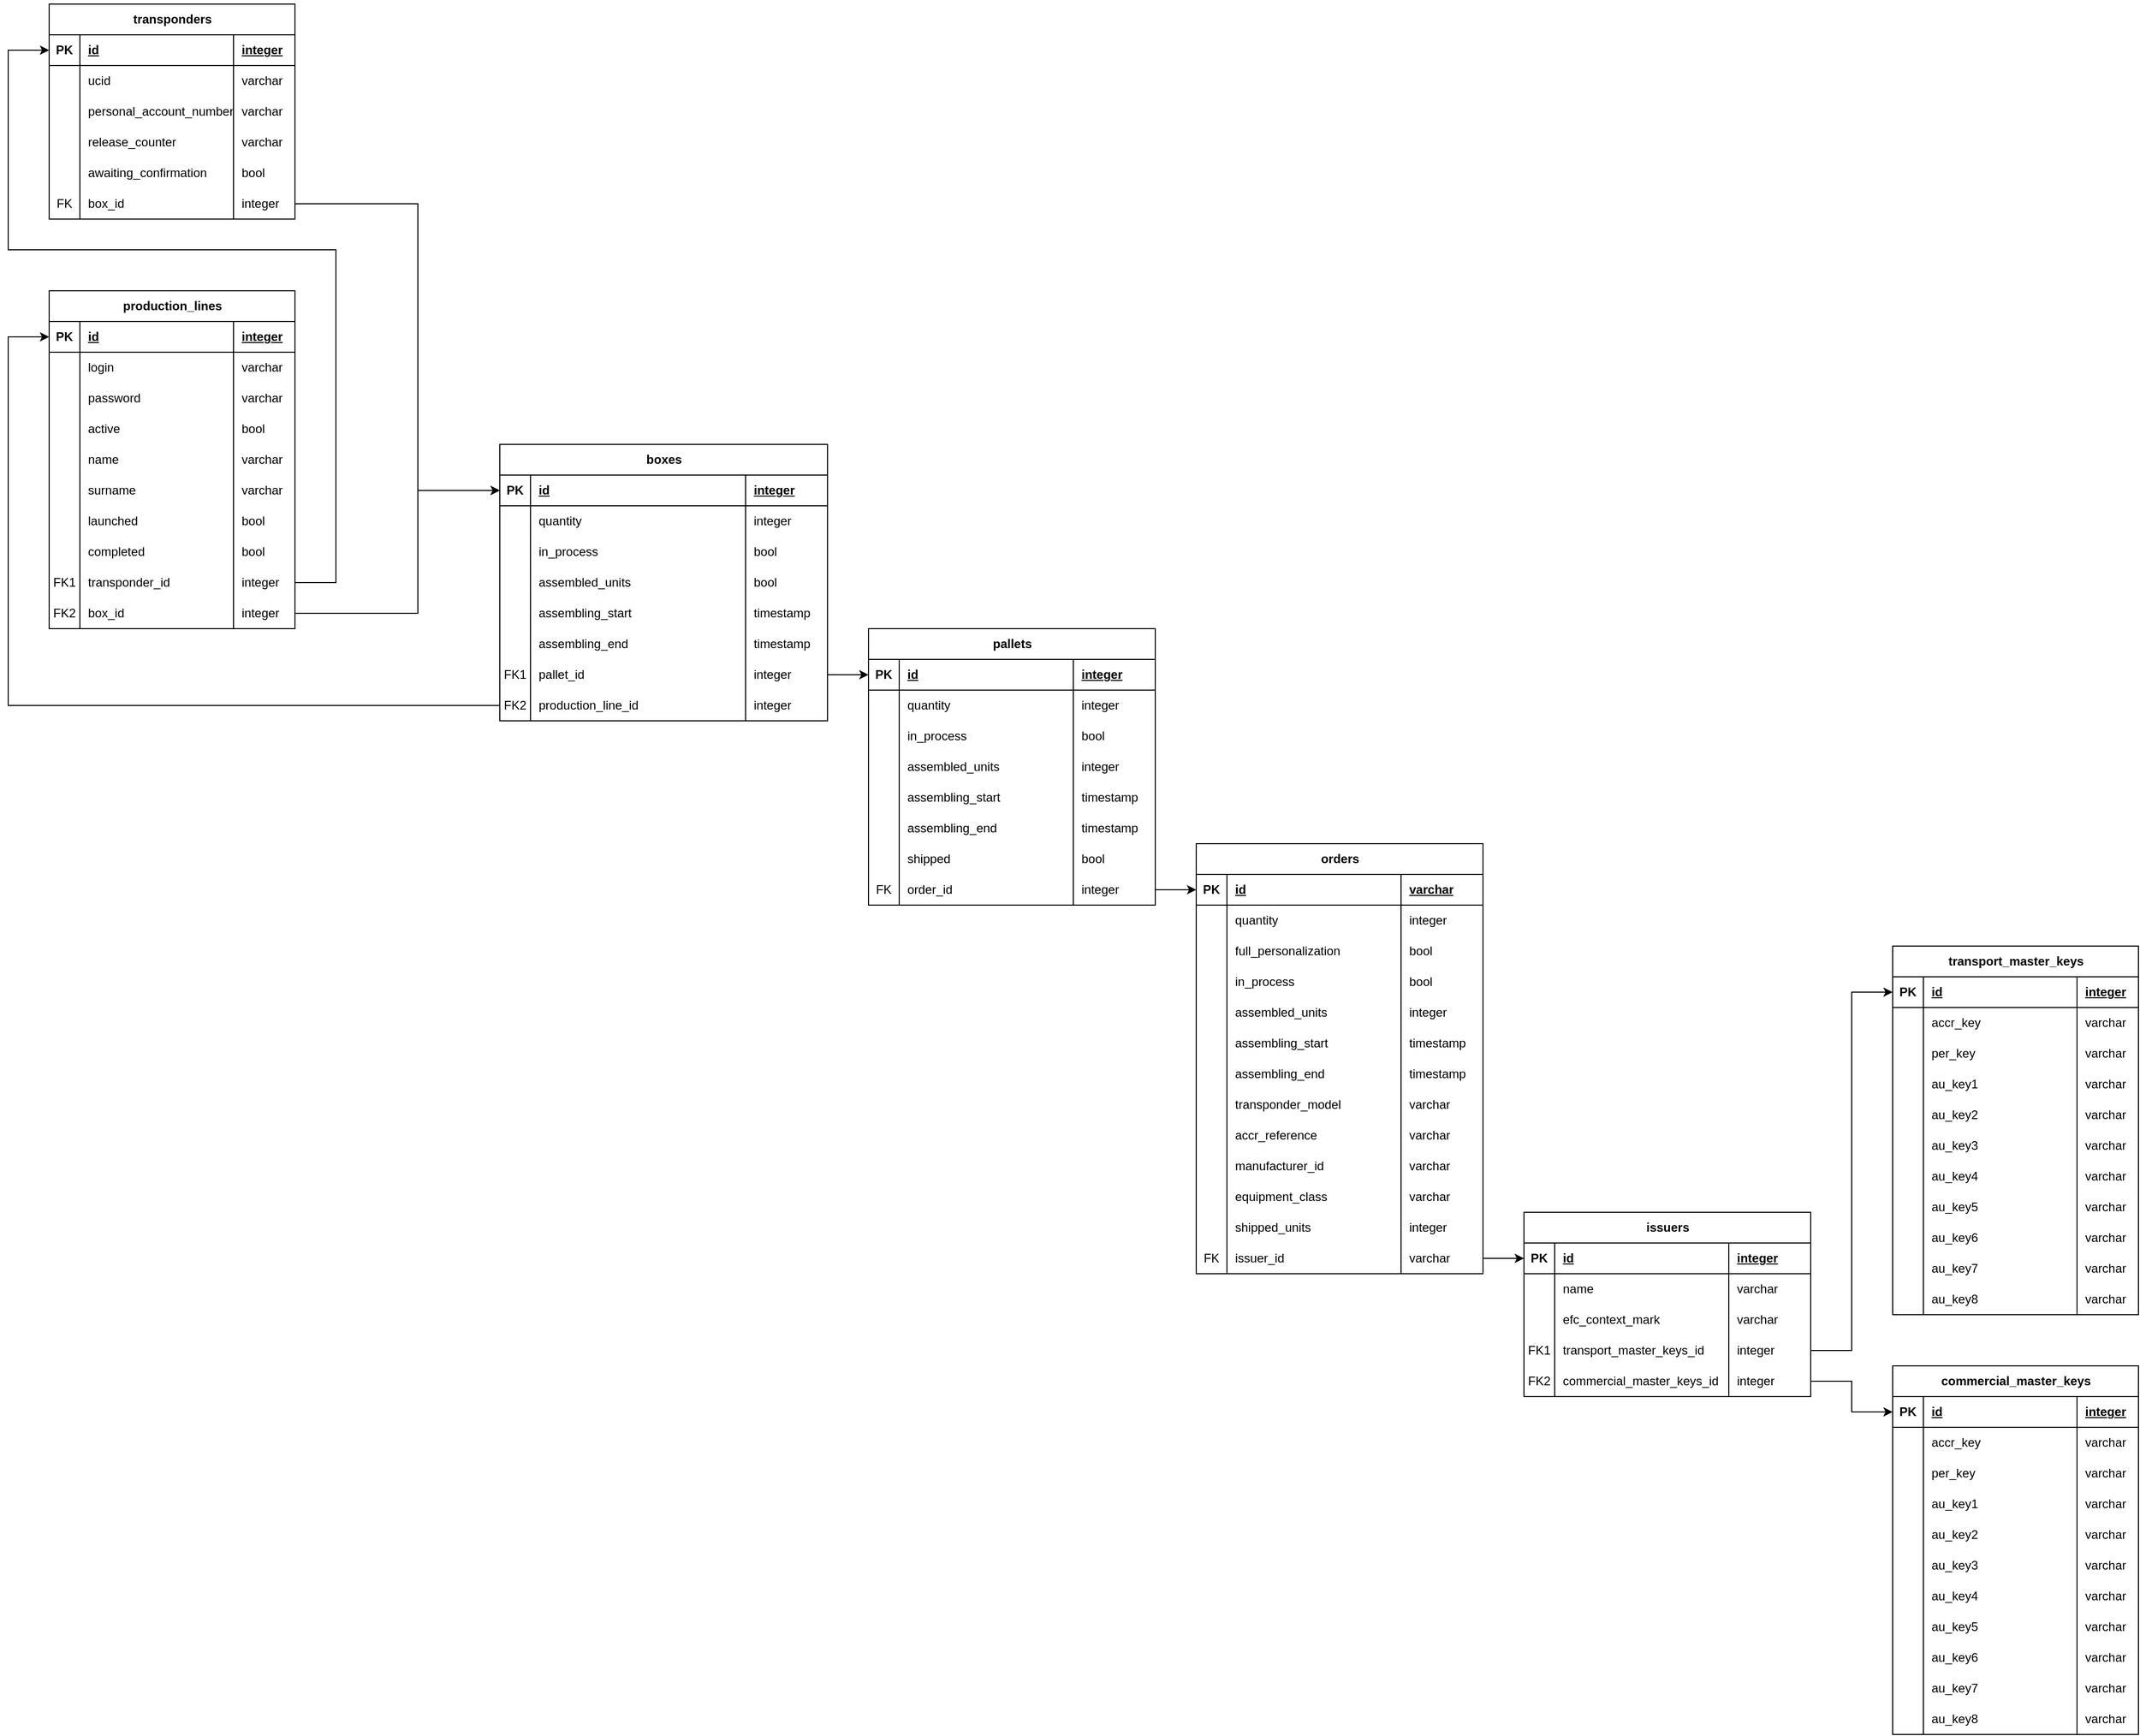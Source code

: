 <mxfile version="13.9.9" type="device"><diagram name="Страница — 1" id="xjbYhO8doR0Xn5XljVLI"><mxGraphModel dx="1086" dy="806" grid="1" gridSize="10" guides="1" tooltips="1" connect="1" arrows="1" fold="1" page="1" pageScale="1" pageWidth="2339" pageHeight="3300" math="0" shadow="0"><root><mxCell id="0"/><mxCell id="1" parent="0"/><mxCell id="l5Y_wA8uudWfIhOhGkxC-1" value="&lt;p style=&quot;line-height: 120%;&quot;&gt;transponders&lt;/p&gt;" style="shape=table;startSize=30;container=1;collapsible=1;childLayout=tableLayout;fixedRows=1;rowLines=0;fontStyle=1;align=center;resizeLast=1;html=1;" parent="1" vertex="1"><mxGeometry x="400" y="240" width="240" height="210" as="geometry"/></mxCell><mxCell id="l5Y_wA8uudWfIhOhGkxC-2" value="" style="shape=tableRow;horizontal=0;startSize=0;swimlaneHead=0;swimlaneBody=0;fillColor=none;collapsible=0;dropTarget=0;points=[[0,0.5],[1,0.5]];portConstraint=eastwest;top=0;left=0;right=0;bottom=1;" parent="l5Y_wA8uudWfIhOhGkxC-1" vertex="1"><mxGeometry y="30" width="240" height="30" as="geometry"/></mxCell><mxCell id="l5Y_wA8uudWfIhOhGkxC-3" value="PK" style="shape=partialRectangle;connectable=0;fillColor=none;top=0;left=0;bottom=0;right=0;fontStyle=1;overflow=hidden;whiteSpace=wrap;html=1;" parent="l5Y_wA8uudWfIhOhGkxC-2" vertex="1"><mxGeometry width="30" height="30" as="geometry"><mxRectangle width="30" height="30" as="alternateBounds"/></mxGeometry></mxCell><mxCell id="l5Y_wA8uudWfIhOhGkxC-4" value="id" style="shape=partialRectangle;connectable=0;fillColor=none;top=0;left=0;bottom=0;right=0;align=left;spacingLeft=6;fontStyle=5;overflow=hidden;whiteSpace=wrap;html=1;" parent="l5Y_wA8uudWfIhOhGkxC-2" vertex="1"><mxGeometry x="30" width="150" height="30" as="geometry"><mxRectangle width="150" height="30" as="alternateBounds"/></mxGeometry></mxCell><mxCell id="l5Y_wA8uudWfIhOhGkxC-43" value="integer" style="shape=partialRectangle;connectable=0;fillColor=none;top=0;left=0;bottom=0;right=0;align=left;spacingLeft=6;fontStyle=5;overflow=hidden;whiteSpace=wrap;html=1;" parent="l5Y_wA8uudWfIhOhGkxC-2" vertex="1"><mxGeometry x="180" width="60" height="30" as="geometry"><mxRectangle width="60" height="30" as="alternateBounds"/></mxGeometry></mxCell><mxCell id="l5Y_wA8uudWfIhOhGkxC-130" style="shape=tableRow;horizontal=0;startSize=0;swimlaneHead=0;swimlaneBody=0;fillColor=none;collapsible=0;dropTarget=0;points=[[0,0.5],[1,0.5]];portConstraint=eastwest;top=0;left=0;right=0;bottom=0;" parent="l5Y_wA8uudWfIhOhGkxC-1" vertex="1"><mxGeometry y="60" width="240" height="30" as="geometry"/></mxCell><mxCell id="l5Y_wA8uudWfIhOhGkxC-131" style="shape=partialRectangle;connectable=0;fillColor=none;top=0;left=0;bottom=0;right=0;editable=1;overflow=hidden;whiteSpace=wrap;html=1;" parent="l5Y_wA8uudWfIhOhGkxC-130" vertex="1"><mxGeometry width="30" height="30" as="geometry"><mxRectangle width="30" height="30" as="alternateBounds"/></mxGeometry></mxCell><mxCell id="l5Y_wA8uudWfIhOhGkxC-132" value="ucid" style="shape=partialRectangle;connectable=0;fillColor=none;top=0;left=0;bottom=0;right=0;align=left;spacingLeft=6;overflow=hidden;whiteSpace=wrap;html=1;" parent="l5Y_wA8uudWfIhOhGkxC-130" vertex="1"><mxGeometry x="30" width="150" height="30" as="geometry"><mxRectangle width="150" height="30" as="alternateBounds"/></mxGeometry></mxCell><mxCell id="l5Y_wA8uudWfIhOhGkxC-133" value="varchar" style="shape=partialRectangle;connectable=0;fillColor=none;top=0;left=0;bottom=0;right=0;align=left;spacingLeft=6;overflow=hidden;whiteSpace=wrap;html=1;" parent="l5Y_wA8uudWfIhOhGkxC-130" vertex="1"><mxGeometry x="180" width="60" height="30" as="geometry"><mxRectangle width="60" height="30" as="alternateBounds"/></mxGeometry></mxCell><mxCell id="l5Y_wA8uudWfIhOhGkxC-8" value="" style="shape=tableRow;horizontal=0;startSize=0;swimlaneHead=0;swimlaneBody=0;fillColor=none;collapsible=0;dropTarget=0;points=[[0,0.5],[1,0.5]];portConstraint=eastwest;top=0;left=0;right=0;bottom=0;" parent="l5Y_wA8uudWfIhOhGkxC-1" vertex="1"><mxGeometry y="90" width="240" height="30" as="geometry"/></mxCell><mxCell id="l5Y_wA8uudWfIhOhGkxC-9" value="" style="shape=partialRectangle;connectable=0;fillColor=none;top=0;left=0;bottom=0;right=0;editable=1;overflow=hidden;whiteSpace=wrap;html=1;" parent="l5Y_wA8uudWfIhOhGkxC-8" vertex="1"><mxGeometry width="30" height="30" as="geometry"><mxRectangle width="30" height="30" as="alternateBounds"/></mxGeometry></mxCell><mxCell id="l5Y_wA8uudWfIhOhGkxC-10" value="personal_account_number" style="shape=partialRectangle;connectable=0;fillColor=none;top=0;left=0;bottom=0;right=0;align=left;spacingLeft=6;overflow=hidden;whiteSpace=wrap;html=1;" parent="l5Y_wA8uudWfIhOhGkxC-8" vertex="1"><mxGeometry x="30" width="150" height="30" as="geometry"><mxRectangle width="150" height="30" as="alternateBounds"/></mxGeometry></mxCell><mxCell id="l5Y_wA8uudWfIhOhGkxC-45" value="varchar" style="shape=partialRectangle;connectable=0;fillColor=none;top=0;left=0;bottom=0;right=0;align=left;spacingLeft=6;overflow=hidden;whiteSpace=wrap;html=1;" parent="l5Y_wA8uudWfIhOhGkxC-8" vertex="1"><mxGeometry x="180" width="60" height="30" as="geometry"><mxRectangle width="60" height="30" as="alternateBounds"/></mxGeometry></mxCell><mxCell id="l5Y_wA8uudWfIhOhGkxC-5" value="" style="shape=tableRow;horizontal=0;startSize=0;swimlaneHead=0;swimlaneBody=0;fillColor=none;collapsible=0;dropTarget=0;points=[[0,0.5],[1,0.5]];portConstraint=eastwest;top=0;left=0;right=0;bottom=0;" parent="l5Y_wA8uudWfIhOhGkxC-1" vertex="1"><mxGeometry y="120" width="240" height="30" as="geometry"/></mxCell><mxCell id="l5Y_wA8uudWfIhOhGkxC-6" value="" style="shape=partialRectangle;connectable=0;fillColor=none;top=0;left=0;bottom=0;right=0;editable=1;overflow=hidden;whiteSpace=wrap;html=1;" parent="l5Y_wA8uudWfIhOhGkxC-5" vertex="1"><mxGeometry width="30" height="30" as="geometry"><mxRectangle width="30" height="30" as="alternateBounds"/></mxGeometry></mxCell><mxCell id="l5Y_wA8uudWfIhOhGkxC-7" value="release_counter" style="shape=partialRectangle;connectable=0;fillColor=none;top=0;left=0;bottom=0;right=0;align=left;spacingLeft=6;overflow=hidden;whiteSpace=wrap;html=1;" parent="l5Y_wA8uudWfIhOhGkxC-5" vertex="1"><mxGeometry x="30" width="150" height="30" as="geometry"><mxRectangle width="150" height="30" as="alternateBounds"/></mxGeometry></mxCell><mxCell id="l5Y_wA8uudWfIhOhGkxC-44" value="varchar" style="shape=partialRectangle;connectable=0;fillColor=none;top=0;left=0;bottom=0;right=0;align=left;spacingLeft=6;overflow=hidden;whiteSpace=wrap;html=1;" parent="l5Y_wA8uudWfIhOhGkxC-5" vertex="1"><mxGeometry x="180" width="60" height="30" as="geometry"><mxRectangle width="60" height="30" as="alternateBounds"/></mxGeometry></mxCell><mxCell id="y0xtm3X6u4KNiWZd_96z-6" style="shape=tableRow;horizontal=0;startSize=0;swimlaneHead=0;swimlaneBody=0;fillColor=none;collapsible=0;dropTarget=0;points=[[0,0.5],[1,0.5]];portConstraint=eastwest;top=0;left=0;right=0;bottom=0;" parent="l5Y_wA8uudWfIhOhGkxC-1" vertex="1"><mxGeometry y="150" width="240" height="30" as="geometry"/></mxCell><mxCell id="y0xtm3X6u4KNiWZd_96z-7" style="shape=partialRectangle;connectable=0;fillColor=none;top=0;left=0;bottom=0;right=0;editable=1;overflow=hidden;whiteSpace=wrap;html=1;" parent="y0xtm3X6u4KNiWZd_96z-6" vertex="1"><mxGeometry width="30" height="30" as="geometry"><mxRectangle width="30" height="30" as="alternateBounds"/></mxGeometry></mxCell><mxCell id="y0xtm3X6u4KNiWZd_96z-8" value="awaiting_confirmation" style="shape=partialRectangle;connectable=0;fillColor=none;top=0;left=0;bottom=0;right=0;align=left;spacingLeft=6;overflow=hidden;whiteSpace=wrap;html=1;" parent="y0xtm3X6u4KNiWZd_96z-6" vertex="1"><mxGeometry x="30" width="150" height="30" as="geometry"><mxRectangle width="150" height="30" as="alternateBounds"/></mxGeometry></mxCell><mxCell id="y0xtm3X6u4KNiWZd_96z-9" value="bool" style="shape=partialRectangle;connectable=0;fillColor=none;top=0;left=0;bottom=0;right=0;align=left;spacingLeft=6;overflow=hidden;whiteSpace=wrap;html=1;" parent="y0xtm3X6u4KNiWZd_96z-6" vertex="1"><mxGeometry x="180" width="60" height="30" as="geometry"><mxRectangle width="60" height="30" as="alternateBounds"/></mxGeometry></mxCell><mxCell id="l5Y_wA8uudWfIhOhGkxC-14" style="shape=tableRow;horizontal=0;startSize=0;swimlaneHead=0;swimlaneBody=0;fillColor=none;collapsible=0;dropTarget=0;points=[[0,0.5],[1,0.5]];portConstraint=eastwest;top=0;left=0;right=0;bottom=0;" parent="l5Y_wA8uudWfIhOhGkxC-1" vertex="1"><mxGeometry y="180" width="240" height="30" as="geometry"/></mxCell><mxCell id="l5Y_wA8uudWfIhOhGkxC-15" value="FK" style="shape=partialRectangle;connectable=0;fillColor=none;top=0;left=0;bottom=0;right=0;editable=1;overflow=hidden;whiteSpace=wrap;html=1;" parent="l5Y_wA8uudWfIhOhGkxC-14" vertex="1"><mxGeometry width="30" height="30" as="geometry"><mxRectangle width="30" height="30" as="alternateBounds"/></mxGeometry></mxCell><mxCell id="l5Y_wA8uudWfIhOhGkxC-16" value="box_id" style="shape=partialRectangle;connectable=0;fillColor=none;top=0;left=0;bottom=0;right=0;align=left;spacingLeft=6;overflow=hidden;whiteSpace=wrap;html=1;" parent="l5Y_wA8uudWfIhOhGkxC-14" vertex="1"><mxGeometry x="30" width="150" height="30" as="geometry"><mxRectangle width="150" height="30" as="alternateBounds"/></mxGeometry></mxCell><mxCell id="l5Y_wA8uudWfIhOhGkxC-47" value="integer" style="shape=partialRectangle;connectable=0;fillColor=none;top=0;left=0;bottom=0;right=0;align=left;spacingLeft=6;overflow=hidden;whiteSpace=wrap;html=1;" parent="l5Y_wA8uudWfIhOhGkxC-14" vertex="1"><mxGeometry x="180" width="60" height="30" as="geometry"><mxRectangle width="60" height="30" as="alternateBounds"/></mxGeometry></mxCell><mxCell id="l5Y_wA8uudWfIhOhGkxC-17" value="boxes" style="shape=table;startSize=30;container=1;collapsible=1;childLayout=tableLayout;fixedRows=1;rowLines=0;fontStyle=1;align=center;resizeLast=1;html=1;" parent="1" vertex="1"><mxGeometry x="840" y="670" width="320" height="270" as="geometry"/></mxCell><mxCell id="l5Y_wA8uudWfIhOhGkxC-18" value="" style="shape=tableRow;horizontal=0;startSize=0;swimlaneHead=0;swimlaneBody=0;fillColor=none;collapsible=0;dropTarget=0;points=[[0,0.5],[1,0.5]];portConstraint=eastwest;top=0;left=0;right=0;bottom=1;" parent="l5Y_wA8uudWfIhOhGkxC-17" vertex="1"><mxGeometry y="30" width="320" height="30" as="geometry"/></mxCell><mxCell id="l5Y_wA8uudWfIhOhGkxC-19" value="PK" style="shape=partialRectangle;connectable=0;fillColor=none;top=0;left=0;bottom=0;right=0;fontStyle=1;overflow=hidden;whiteSpace=wrap;html=1;" parent="l5Y_wA8uudWfIhOhGkxC-18" vertex="1"><mxGeometry width="30" height="30" as="geometry"><mxRectangle width="30" height="30" as="alternateBounds"/></mxGeometry></mxCell><mxCell id="l5Y_wA8uudWfIhOhGkxC-20" value="id" style="shape=partialRectangle;connectable=0;fillColor=none;top=0;left=0;bottom=0;right=0;align=left;spacingLeft=6;fontStyle=5;overflow=hidden;whiteSpace=wrap;html=1;" parent="l5Y_wA8uudWfIhOhGkxC-18" vertex="1"><mxGeometry x="30" width="210" height="30" as="geometry"><mxRectangle width="210" height="30" as="alternateBounds"/></mxGeometry></mxCell><mxCell id="l5Y_wA8uudWfIhOhGkxC-69" value="integer" style="shape=partialRectangle;connectable=0;fillColor=none;top=0;left=0;bottom=0;right=0;align=left;spacingLeft=6;fontStyle=5;overflow=hidden;whiteSpace=wrap;html=1;" parent="l5Y_wA8uudWfIhOhGkxC-18" vertex="1"><mxGeometry x="240" width="80" height="30" as="geometry"><mxRectangle width="80" height="30" as="alternateBounds"/></mxGeometry></mxCell><mxCell id="l5Y_wA8uudWfIhOhGkxC-126" style="shape=tableRow;horizontal=0;startSize=0;swimlaneHead=0;swimlaneBody=0;fillColor=none;collapsible=0;dropTarget=0;points=[[0,0.5],[1,0.5]];portConstraint=eastwest;top=0;left=0;right=0;bottom=0;" parent="l5Y_wA8uudWfIhOhGkxC-17" vertex="1"><mxGeometry y="60" width="320" height="30" as="geometry"/></mxCell><mxCell id="l5Y_wA8uudWfIhOhGkxC-127" style="shape=partialRectangle;connectable=0;fillColor=none;top=0;left=0;bottom=0;right=0;editable=1;overflow=hidden;whiteSpace=wrap;html=1;" parent="l5Y_wA8uudWfIhOhGkxC-126" vertex="1"><mxGeometry width="30" height="30" as="geometry"><mxRectangle width="30" height="30" as="alternateBounds"/></mxGeometry></mxCell><mxCell id="l5Y_wA8uudWfIhOhGkxC-128" value="quantity" style="shape=partialRectangle;connectable=0;fillColor=none;top=0;left=0;bottom=0;right=0;align=left;spacingLeft=6;overflow=hidden;whiteSpace=wrap;html=1;" parent="l5Y_wA8uudWfIhOhGkxC-126" vertex="1"><mxGeometry x="30" width="210" height="30" as="geometry"><mxRectangle width="210" height="30" as="alternateBounds"/></mxGeometry></mxCell><mxCell id="l5Y_wA8uudWfIhOhGkxC-129" value="integer" style="shape=partialRectangle;connectable=0;fillColor=none;top=0;left=0;bottom=0;right=0;align=left;spacingLeft=6;overflow=hidden;whiteSpace=wrap;html=1;" parent="l5Y_wA8uudWfIhOhGkxC-126" vertex="1"><mxGeometry x="240" width="80" height="30" as="geometry"><mxRectangle width="80" height="30" as="alternateBounds"/></mxGeometry></mxCell><mxCell id="l5Y_wA8uudWfIhOhGkxC-211" style="shape=tableRow;horizontal=0;startSize=0;swimlaneHead=0;swimlaneBody=0;fillColor=none;collapsible=0;dropTarget=0;points=[[0,0.5],[1,0.5]];portConstraint=eastwest;top=0;left=0;right=0;bottom=0;" parent="l5Y_wA8uudWfIhOhGkxC-17" vertex="1"><mxGeometry y="90" width="320" height="30" as="geometry"/></mxCell><mxCell id="l5Y_wA8uudWfIhOhGkxC-212" style="shape=partialRectangle;connectable=0;fillColor=none;top=0;left=0;bottom=0;right=0;editable=1;overflow=hidden;whiteSpace=wrap;html=1;" parent="l5Y_wA8uudWfIhOhGkxC-211" vertex="1"><mxGeometry width="30" height="30" as="geometry"><mxRectangle width="30" height="30" as="alternateBounds"/></mxGeometry></mxCell><mxCell id="l5Y_wA8uudWfIhOhGkxC-213" value="in_process" style="shape=partialRectangle;connectable=0;fillColor=none;top=0;left=0;bottom=0;right=0;align=left;spacingLeft=6;overflow=hidden;whiteSpace=wrap;html=1;" parent="l5Y_wA8uudWfIhOhGkxC-211" vertex="1"><mxGeometry x="30" width="210" height="30" as="geometry"><mxRectangle width="210" height="30" as="alternateBounds"/></mxGeometry></mxCell><mxCell id="l5Y_wA8uudWfIhOhGkxC-214" value="bool" style="shape=partialRectangle;connectable=0;fillColor=none;top=0;left=0;bottom=0;right=0;align=left;spacingLeft=6;overflow=hidden;whiteSpace=wrap;html=1;" parent="l5Y_wA8uudWfIhOhGkxC-211" vertex="1"><mxGeometry x="240" width="80" height="30" as="geometry"><mxRectangle width="80" height="30" as="alternateBounds"/></mxGeometry></mxCell><mxCell id="OFmi3sk0r4JB4hGcWo0A-6" style="shape=tableRow;horizontal=0;startSize=0;swimlaneHead=0;swimlaneBody=0;fillColor=none;collapsible=0;dropTarget=0;points=[[0,0.5],[1,0.5]];portConstraint=eastwest;top=0;left=0;right=0;bottom=0;" parent="l5Y_wA8uudWfIhOhGkxC-17" vertex="1"><mxGeometry y="120" width="320" height="30" as="geometry"/></mxCell><mxCell id="OFmi3sk0r4JB4hGcWo0A-7" style="shape=partialRectangle;connectable=0;fillColor=none;top=0;left=0;bottom=0;right=0;editable=1;overflow=hidden;whiteSpace=wrap;html=1;" parent="OFmi3sk0r4JB4hGcWo0A-6" vertex="1"><mxGeometry width="30" height="30" as="geometry"><mxRectangle width="30" height="30" as="alternateBounds"/></mxGeometry></mxCell><mxCell id="OFmi3sk0r4JB4hGcWo0A-8" value="assembled_units" style="shape=partialRectangle;connectable=0;fillColor=none;top=0;left=0;bottom=0;right=0;align=left;spacingLeft=6;overflow=hidden;whiteSpace=wrap;html=1;" parent="OFmi3sk0r4JB4hGcWo0A-6" vertex="1"><mxGeometry x="30" width="210" height="30" as="geometry"><mxRectangle width="210" height="30" as="alternateBounds"/></mxGeometry></mxCell><mxCell id="OFmi3sk0r4JB4hGcWo0A-9" value="bool" style="shape=partialRectangle;connectable=0;fillColor=none;top=0;left=0;bottom=0;right=0;align=left;spacingLeft=6;overflow=hidden;whiteSpace=wrap;html=1;" parent="OFmi3sk0r4JB4hGcWo0A-6" vertex="1"><mxGeometry x="240" width="80" height="30" as="geometry"><mxRectangle width="80" height="30" as="alternateBounds"/></mxGeometry></mxCell><mxCell id="zyKIehjKEcCM38IakTvV-17" style="shape=tableRow;horizontal=0;startSize=0;swimlaneHead=0;swimlaneBody=0;fillColor=none;collapsible=0;dropTarget=0;points=[[0,0.5],[1,0.5]];portConstraint=eastwest;top=0;left=0;right=0;bottom=0;" parent="l5Y_wA8uudWfIhOhGkxC-17" vertex="1"><mxGeometry y="150" width="320" height="30" as="geometry"/></mxCell><mxCell id="zyKIehjKEcCM38IakTvV-18" style="shape=partialRectangle;connectable=0;fillColor=none;top=0;left=0;bottom=0;right=0;editable=1;overflow=hidden;whiteSpace=wrap;html=1;" parent="zyKIehjKEcCM38IakTvV-17" vertex="1"><mxGeometry width="30" height="30" as="geometry"><mxRectangle width="30" height="30" as="alternateBounds"/></mxGeometry></mxCell><mxCell id="zyKIehjKEcCM38IakTvV-19" value="assembling_start" style="shape=partialRectangle;connectable=0;fillColor=none;top=0;left=0;bottom=0;right=0;align=left;spacingLeft=6;overflow=hidden;whiteSpace=wrap;html=1;" parent="zyKIehjKEcCM38IakTvV-17" vertex="1"><mxGeometry x="30" width="210" height="30" as="geometry"><mxRectangle width="210" height="30" as="alternateBounds"/></mxGeometry></mxCell><mxCell id="zyKIehjKEcCM38IakTvV-20" value="timestamp" style="shape=partialRectangle;connectable=0;fillColor=none;top=0;left=0;bottom=0;right=0;align=left;spacingLeft=6;overflow=hidden;whiteSpace=wrap;html=1;" parent="zyKIehjKEcCM38IakTvV-17" vertex="1"><mxGeometry x="240" width="80" height="30" as="geometry"><mxRectangle width="80" height="30" as="alternateBounds"/></mxGeometry></mxCell><mxCell id="7FZGtR1qGIcf8irkYFF7-67" style="shape=tableRow;horizontal=0;startSize=0;swimlaneHead=0;swimlaneBody=0;fillColor=none;collapsible=0;dropTarget=0;points=[[0,0.5],[1,0.5]];portConstraint=eastwest;top=0;left=0;right=0;bottom=0;" parent="l5Y_wA8uudWfIhOhGkxC-17" vertex="1"><mxGeometry y="180" width="320" height="30" as="geometry"/></mxCell><mxCell id="7FZGtR1qGIcf8irkYFF7-68" style="shape=partialRectangle;connectable=0;fillColor=none;top=0;left=0;bottom=0;right=0;editable=1;overflow=hidden;whiteSpace=wrap;html=1;" parent="7FZGtR1qGIcf8irkYFF7-67" vertex="1"><mxGeometry width="30" height="30" as="geometry"><mxRectangle width="30" height="30" as="alternateBounds"/></mxGeometry></mxCell><mxCell id="7FZGtR1qGIcf8irkYFF7-69" value="assembling_end" style="shape=partialRectangle;connectable=0;fillColor=none;top=0;left=0;bottom=0;right=0;align=left;spacingLeft=6;overflow=hidden;whiteSpace=wrap;html=1;" parent="7FZGtR1qGIcf8irkYFF7-67" vertex="1"><mxGeometry x="30" width="210" height="30" as="geometry"><mxRectangle width="210" height="30" as="alternateBounds"/></mxGeometry></mxCell><mxCell id="7FZGtR1qGIcf8irkYFF7-70" value="timestamp" style="shape=partialRectangle;connectable=0;fillColor=none;top=0;left=0;bottom=0;right=0;align=left;spacingLeft=6;overflow=hidden;whiteSpace=wrap;html=1;" parent="7FZGtR1qGIcf8irkYFF7-67" vertex="1"><mxGeometry x="240" width="80" height="30" as="geometry"><mxRectangle width="80" height="30" as="alternateBounds"/></mxGeometry></mxCell><mxCell id="l5Y_wA8uudWfIhOhGkxC-112" style="shape=tableRow;horizontal=0;startSize=0;swimlaneHead=0;swimlaneBody=0;fillColor=none;collapsible=0;dropTarget=0;points=[[0,0.5],[1,0.5]];portConstraint=eastwest;top=0;left=0;right=0;bottom=0;" parent="l5Y_wA8uudWfIhOhGkxC-17" vertex="1"><mxGeometry y="210" width="320" height="30" as="geometry"/></mxCell><mxCell id="l5Y_wA8uudWfIhOhGkxC-113" value="FK1" style="shape=partialRectangle;connectable=0;fillColor=none;top=0;left=0;bottom=0;right=0;editable=1;overflow=hidden;whiteSpace=wrap;html=1;" parent="l5Y_wA8uudWfIhOhGkxC-112" vertex="1"><mxGeometry width="30" height="30" as="geometry"><mxRectangle width="30" height="30" as="alternateBounds"/></mxGeometry></mxCell><mxCell id="l5Y_wA8uudWfIhOhGkxC-114" value="pallet_id" style="shape=partialRectangle;connectable=0;fillColor=none;top=0;left=0;bottom=0;right=0;align=left;spacingLeft=6;overflow=hidden;whiteSpace=wrap;html=1;" parent="l5Y_wA8uudWfIhOhGkxC-112" vertex="1"><mxGeometry x="30" width="210" height="30" as="geometry"><mxRectangle width="210" height="30" as="alternateBounds"/></mxGeometry></mxCell><mxCell id="l5Y_wA8uudWfIhOhGkxC-115" value="integer" style="shape=partialRectangle;connectable=0;fillColor=none;top=0;left=0;bottom=0;right=0;align=left;spacingLeft=6;overflow=hidden;whiteSpace=wrap;html=1;" parent="l5Y_wA8uudWfIhOhGkxC-112" vertex="1"><mxGeometry x="240" width="80" height="30" as="geometry"><mxRectangle width="80" height="30" as="alternateBounds"/></mxGeometry></mxCell><mxCell id="OFmi3sk0r4JB4hGcWo0A-1" style="shape=tableRow;horizontal=0;startSize=0;swimlaneHead=0;swimlaneBody=0;fillColor=none;collapsible=0;dropTarget=0;points=[[0,0.5],[1,0.5]];portConstraint=eastwest;top=0;left=0;right=0;bottom=0;" parent="l5Y_wA8uudWfIhOhGkxC-17" vertex="1"><mxGeometry y="240" width="320" height="30" as="geometry"/></mxCell><mxCell id="OFmi3sk0r4JB4hGcWo0A-2" value="FK2" style="shape=partialRectangle;connectable=0;fillColor=none;top=0;left=0;bottom=0;right=0;editable=1;overflow=hidden;whiteSpace=wrap;html=1;" parent="OFmi3sk0r4JB4hGcWo0A-1" vertex="1"><mxGeometry width="30" height="30" as="geometry"><mxRectangle width="30" height="30" as="alternateBounds"/></mxGeometry></mxCell><mxCell id="OFmi3sk0r4JB4hGcWo0A-3" value="production_line_id" style="shape=partialRectangle;connectable=0;fillColor=none;top=0;left=0;bottom=0;right=0;align=left;spacingLeft=6;overflow=hidden;whiteSpace=wrap;html=1;" parent="OFmi3sk0r4JB4hGcWo0A-1" vertex="1"><mxGeometry x="30" width="210" height="30" as="geometry"><mxRectangle width="210" height="30" as="alternateBounds"/></mxGeometry></mxCell><mxCell id="OFmi3sk0r4JB4hGcWo0A-4" value="integer" style="shape=partialRectangle;connectable=0;fillColor=none;top=0;left=0;bottom=0;right=0;align=left;spacingLeft=6;overflow=hidden;whiteSpace=wrap;html=1;" parent="OFmi3sk0r4JB4hGcWo0A-1" vertex="1"><mxGeometry x="240" width="80" height="30" as="geometry"><mxRectangle width="80" height="30" as="alternateBounds"/></mxGeometry></mxCell><mxCell id="l5Y_wA8uudWfIhOhGkxC-52" value="issuers" style="shape=table;startSize=30;container=1;collapsible=1;childLayout=tableLayout;fixedRows=1;rowLines=0;fontStyle=1;align=center;resizeLast=1;html=1;" parent="1" vertex="1"><mxGeometry x="1840" y="1420" width="280" height="180" as="geometry"/></mxCell><mxCell id="l5Y_wA8uudWfIhOhGkxC-53" value="" style="shape=tableRow;horizontal=0;startSize=0;swimlaneHead=0;swimlaneBody=0;fillColor=none;collapsible=0;dropTarget=0;points=[[0,0.5],[1,0.5]];portConstraint=eastwest;top=0;left=0;right=0;bottom=1;" parent="l5Y_wA8uudWfIhOhGkxC-52" vertex="1"><mxGeometry y="30" width="280" height="30" as="geometry"/></mxCell><mxCell id="l5Y_wA8uudWfIhOhGkxC-54" value="PK" style="shape=partialRectangle;connectable=0;fillColor=none;top=0;left=0;bottom=0;right=0;fontStyle=1;overflow=hidden;whiteSpace=wrap;html=1;" parent="l5Y_wA8uudWfIhOhGkxC-53" vertex="1"><mxGeometry width="30" height="30" as="geometry"><mxRectangle width="30" height="30" as="alternateBounds"/></mxGeometry></mxCell><mxCell id="l5Y_wA8uudWfIhOhGkxC-55" value="id" style="shape=partialRectangle;connectable=0;fillColor=none;top=0;left=0;bottom=0;right=0;align=left;spacingLeft=6;fontStyle=5;overflow=hidden;whiteSpace=wrap;html=1;" parent="l5Y_wA8uudWfIhOhGkxC-53" vertex="1"><mxGeometry x="30" width="170.0" height="30" as="geometry"><mxRectangle width="170.0" height="30" as="alternateBounds"/></mxGeometry></mxCell><mxCell id="l5Y_wA8uudWfIhOhGkxC-65" value="integer" style="shape=partialRectangle;connectable=0;fillColor=none;top=0;left=0;bottom=0;right=0;align=left;spacingLeft=6;fontStyle=5;overflow=hidden;whiteSpace=wrap;html=1;" parent="l5Y_wA8uudWfIhOhGkxC-53" vertex="1"><mxGeometry x="200.0" width="80.0" height="30" as="geometry"><mxRectangle width="80.0" height="30" as="alternateBounds"/></mxGeometry></mxCell><mxCell id="l5Y_wA8uudWfIhOhGkxC-56" value="" style="shape=tableRow;horizontal=0;startSize=0;swimlaneHead=0;swimlaneBody=0;fillColor=none;collapsible=0;dropTarget=0;points=[[0,0.5],[1,0.5]];portConstraint=eastwest;top=0;left=0;right=0;bottom=0;" parent="l5Y_wA8uudWfIhOhGkxC-52" vertex="1"><mxGeometry y="60" width="280" height="30" as="geometry"/></mxCell><mxCell id="l5Y_wA8uudWfIhOhGkxC-57" value="" style="shape=partialRectangle;connectable=0;fillColor=none;top=0;left=0;bottom=0;right=0;editable=1;overflow=hidden;whiteSpace=wrap;html=1;" parent="l5Y_wA8uudWfIhOhGkxC-56" vertex="1"><mxGeometry width="30" height="30" as="geometry"><mxRectangle width="30" height="30" as="alternateBounds"/></mxGeometry></mxCell><mxCell id="l5Y_wA8uudWfIhOhGkxC-58" value="name" style="shape=partialRectangle;connectable=0;fillColor=none;top=0;left=0;bottom=0;right=0;align=left;spacingLeft=6;overflow=hidden;whiteSpace=wrap;html=1;" parent="l5Y_wA8uudWfIhOhGkxC-56" vertex="1"><mxGeometry x="30" width="170.0" height="30" as="geometry"><mxRectangle width="170.0" height="30" as="alternateBounds"/></mxGeometry></mxCell><mxCell id="l5Y_wA8uudWfIhOhGkxC-66" value="varchar" style="shape=partialRectangle;connectable=0;fillColor=none;top=0;left=0;bottom=0;right=0;align=left;spacingLeft=6;overflow=hidden;whiteSpace=wrap;html=1;" parent="l5Y_wA8uudWfIhOhGkxC-56" vertex="1"><mxGeometry x="200.0" width="80.0" height="30" as="geometry"><mxRectangle width="80.0" height="30" as="alternateBounds"/></mxGeometry></mxCell><mxCell id="l5Y_wA8uudWfIhOhGkxC-95" style="shape=tableRow;horizontal=0;startSize=0;swimlaneHead=0;swimlaneBody=0;fillColor=none;collapsible=0;dropTarget=0;points=[[0,0.5],[1,0.5]];portConstraint=eastwest;top=0;left=0;right=0;bottom=0;" parent="l5Y_wA8uudWfIhOhGkxC-52" vertex="1"><mxGeometry y="90" width="280" height="30" as="geometry"/></mxCell><mxCell id="l5Y_wA8uudWfIhOhGkxC-96" style="shape=partialRectangle;connectable=0;fillColor=none;top=0;left=0;bottom=0;right=0;editable=1;overflow=hidden;whiteSpace=wrap;html=1;" parent="l5Y_wA8uudWfIhOhGkxC-95" vertex="1"><mxGeometry width="30" height="30" as="geometry"><mxRectangle width="30" height="30" as="alternateBounds"/></mxGeometry></mxCell><mxCell id="l5Y_wA8uudWfIhOhGkxC-97" value="efc_context_mark" style="shape=partialRectangle;connectable=0;fillColor=none;top=0;left=0;bottom=0;right=0;align=left;spacingLeft=6;overflow=hidden;whiteSpace=wrap;html=1;" parent="l5Y_wA8uudWfIhOhGkxC-95" vertex="1"><mxGeometry x="30" width="170.0" height="30" as="geometry"><mxRectangle width="170.0" height="30" as="alternateBounds"/></mxGeometry></mxCell><mxCell id="l5Y_wA8uudWfIhOhGkxC-98" value="varchar" style="shape=partialRectangle;connectable=0;fillColor=none;top=0;left=0;bottom=0;right=0;align=left;spacingLeft=6;overflow=hidden;whiteSpace=wrap;html=1;" parent="l5Y_wA8uudWfIhOhGkxC-95" vertex="1"><mxGeometry x="200.0" width="80.0" height="30" as="geometry"><mxRectangle width="80.0" height="30" as="alternateBounds"/></mxGeometry></mxCell><mxCell id="ksgmFQJ3dhEo519icPmt-13" style="shape=tableRow;horizontal=0;startSize=0;swimlaneHead=0;swimlaneBody=0;fillColor=none;collapsible=0;dropTarget=0;points=[[0,0.5],[1,0.5]];portConstraint=eastwest;top=0;left=0;right=0;bottom=0;" parent="l5Y_wA8uudWfIhOhGkxC-52" vertex="1"><mxGeometry y="120" width="280" height="30" as="geometry"/></mxCell><mxCell id="ksgmFQJ3dhEo519icPmt-14" value="FK1" style="shape=partialRectangle;connectable=0;fillColor=none;top=0;left=0;bottom=0;right=0;editable=1;overflow=hidden;whiteSpace=wrap;html=1;" parent="ksgmFQJ3dhEo519icPmt-13" vertex="1"><mxGeometry width="30" height="30" as="geometry"><mxRectangle width="30" height="30" as="alternateBounds"/></mxGeometry></mxCell><mxCell id="ksgmFQJ3dhEo519icPmt-15" value="transport_master_keys_id" style="shape=partialRectangle;connectable=0;fillColor=none;top=0;left=0;bottom=0;right=0;align=left;spacingLeft=6;overflow=hidden;whiteSpace=wrap;html=1;" parent="ksgmFQJ3dhEo519icPmt-13" vertex="1"><mxGeometry x="30" width="170.0" height="30" as="geometry"><mxRectangle width="170.0" height="30" as="alternateBounds"/></mxGeometry></mxCell><mxCell id="ksgmFQJ3dhEo519icPmt-16" value="integer" style="shape=partialRectangle;connectable=0;fillColor=none;top=0;left=0;bottom=0;right=0;align=left;spacingLeft=6;overflow=hidden;whiteSpace=wrap;html=1;" parent="ksgmFQJ3dhEo519icPmt-13" vertex="1"><mxGeometry x="200.0" width="80.0" height="30" as="geometry"><mxRectangle width="80.0" height="30" as="alternateBounds"/></mxGeometry></mxCell><mxCell id="ksgmFQJ3dhEo519icPmt-17" style="shape=tableRow;horizontal=0;startSize=0;swimlaneHead=0;swimlaneBody=0;fillColor=none;collapsible=0;dropTarget=0;points=[[0,0.5],[1,0.5]];portConstraint=eastwest;top=0;left=0;right=0;bottom=0;" parent="l5Y_wA8uudWfIhOhGkxC-52" vertex="1"><mxGeometry y="150" width="280" height="30" as="geometry"/></mxCell><mxCell id="ksgmFQJ3dhEo519icPmt-18" value="FK2" style="shape=partialRectangle;connectable=0;fillColor=none;top=0;left=0;bottom=0;right=0;editable=1;overflow=hidden;whiteSpace=wrap;html=1;" parent="ksgmFQJ3dhEo519icPmt-17" vertex="1"><mxGeometry width="30" height="30" as="geometry"><mxRectangle width="30" height="30" as="alternateBounds"/></mxGeometry></mxCell><mxCell id="ksgmFQJ3dhEo519icPmt-19" value="commercial_master_keys_id" style="shape=partialRectangle;connectable=0;fillColor=none;top=0;left=0;bottom=0;right=0;align=left;spacingLeft=6;overflow=hidden;whiteSpace=wrap;html=1;" parent="ksgmFQJ3dhEo519icPmt-17" vertex="1"><mxGeometry x="30" width="170.0" height="30" as="geometry"><mxRectangle width="170.0" height="30" as="alternateBounds"/></mxGeometry></mxCell><mxCell id="ksgmFQJ3dhEo519icPmt-20" value="integer" style="shape=partialRectangle;connectable=0;fillColor=none;top=0;left=0;bottom=0;right=0;align=left;spacingLeft=6;overflow=hidden;whiteSpace=wrap;html=1;" parent="ksgmFQJ3dhEo519icPmt-17" vertex="1"><mxGeometry x="200.0" width="80.0" height="30" as="geometry"><mxRectangle width="80.0" height="30" as="alternateBounds"/></mxGeometry></mxCell><mxCell id="l5Y_wA8uudWfIhOhGkxC-81" value="orders" style="shape=table;startSize=30;container=1;collapsible=1;childLayout=tableLayout;fixedRows=1;rowLines=0;fontStyle=1;align=center;resizeLast=1;html=1;" parent="1" vertex="1"><mxGeometry x="1520" y="1060" width="280" height="420" as="geometry"/></mxCell><mxCell id="l5Y_wA8uudWfIhOhGkxC-82" value="" style="shape=tableRow;horizontal=0;startSize=0;swimlaneHead=0;swimlaneBody=0;fillColor=none;collapsible=0;dropTarget=0;points=[[0,0.5],[1,0.5]];portConstraint=eastwest;top=0;left=0;right=0;bottom=1;" parent="l5Y_wA8uudWfIhOhGkxC-81" vertex="1"><mxGeometry y="30" width="280" height="30" as="geometry"/></mxCell><mxCell id="l5Y_wA8uudWfIhOhGkxC-83" value="PK" style="shape=partialRectangle;connectable=0;fillColor=none;top=0;left=0;bottom=0;right=0;fontStyle=1;overflow=hidden;whiteSpace=wrap;html=1;" parent="l5Y_wA8uudWfIhOhGkxC-82" vertex="1"><mxGeometry width="30" height="30" as="geometry"><mxRectangle width="30" height="30" as="alternateBounds"/></mxGeometry></mxCell><mxCell id="l5Y_wA8uudWfIhOhGkxC-84" value="id" style="shape=partialRectangle;connectable=0;fillColor=none;top=0;left=0;bottom=0;right=0;align=left;spacingLeft=6;fontStyle=5;overflow=hidden;whiteSpace=wrap;html=1;" parent="l5Y_wA8uudWfIhOhGkxC-82" vertex="1"><mxGeometry x="30" width="170" height="30" as="geometry"><mxRectangle width="170" height="30" as="alternateBounds"/></mxGeometry></mxCell><mxCell id="l5Y_wA8uudWfIhOhGkxC-85" value="varchar" style="shape=partialRectangle;connectable=0;fillColor=none;top=0;left=0;bottom=0;right=0;align=left;spacingLeft=6;fontStyle=5;overflow=hidden;whiteSpace=wrap;html=1;" parent="l5Y_wA8uudWfIhOhGkxC-82" vertex="1"><mxGeometry x="200" width="80" height="30" as="geometry"><mxRectangle width="80" height="30" as="alternateBounds"/></mxGeometry></mxCell><mxCell id="l5Y_wA8uudWfIhOhGkxC-90" value="" style="shape=tableRow;horizontal=0;startSize=0;swimlaneHead=0;swimlaneBody=0;fillColor=none;collapsible=0;dropTarget=0;points=[[0,0.5],[1,0.5]];portConstraint=eastwest;top=0;left=0;right=0;bottom=0;" parent="l5Y_wA8uudWfIhOhGkxC-81" vertex="1"><mxGeometry y="60" width="280" height="30" as="geometry"/></mxCell><mxCell id="l5Y_wA8uudWfIhOhGkxC-91" value="" style="shape=partialRectangle;connectable=0;fillColor=none;top=0;left=0;bottom=0;right=0;editable=1;overflow=hidden;whiteSpace=wrap;html=1;" parent="l5Y_wA8uudWfIhOhGkxC-90" vertex="1"><mxGeometry width="30" height="30" as="geometry"><mxRectangle width="30" height="30" as="alternateBounds"/></mxGeometry></mxCell><mxCell id="l5Y_wA8uudWfIhOhGkxC-92" value="quantity" style="shape=partialRectangle;connectable=0;fillColor=none;top=0;left=0;bottom=0;right=0;align=left;spacingLeft=6;overflow=hidden;whiteSpace=wrap;html=1;" parent="l5Y_wA8uudWfIhOhGkxC-90" vertex="1"><mxGeometry x="30" width="170" height="30" as="geometry"><mxRectangle width="170" height="30" as="alternateBounds"/></mxGeometry></mxCell><mxCell id="l5Y_wA8uudWfIhOhGkxC-93" value="integer" style="shape=partialRectangle;connectable=0;fillColor=none;top=0;left=0;bottom=0;right=0;align=left;spacingLeft=6;overflow=hidden;whiteSpace=wrap;html=1;" parent="l5Y_wA8uudWfIhOhGkxC-90" vertex="1"><mxGeometry x="200" width="80" height="30" as="geometry"><mxRectangle width="80" height="30" as="alternateBounds"/></mxGeometry></mxCell><mxCell id="IFYKuqZjHJuZ7_7eACWk-17" style="shape=tableRow;horizontal=0;startSize=0;swimlaneHead=0;swimlaneBody=0;fillColor=none;collapsible=0;dropTarget=0;points=[[0,0.5],[1,0.5]];portConstraint=eastwest;top=0;left=0;right=0;bottom=0;" parent="l5Y_wA8uudWfIhOhGkxC-81" vertex="1"><mxGeometry y="90" width="280" height="30" as="geometry"/></mxCell><mxCell id="IFYKuqZjHJuZ7_7eACWk-18" style="shape=partialRectangle;connectable=0;fillColor=none;top=0;left=0;bottom=0;right=0;editable=1;overflow=hidden;whiteSpace=wrap;html=1;" parent="IFYKuqZjHJuZ7_7eACWk-17" vertex="1"><mxGeometry width="30" height="30" as="geometry"><mxRectangle width="30" height="30" as="alternateBounds"/></mxGeometry></mxCell><mxCell id="IFYKuqZjHJuZ7_7eACWk-19" value="full_personalization" style="shape=partialRectangle;connectable=0;fillColor=none;top=0;left=0;bottom=0;right=0;align=left;spacingLeft=6;overflow=hidden;whiteSpace=wrap;html=1;" parent="IFYKuqZjHJuZ7_7eACWk-17" vertex="1"><mxGeometry x="30" width="170" height="30" as="geometry"><mxRectangle width="170" height="30" as="alternateBounds"/></mxGeometry></mxCell><mxCell id="IFYKuqZjHJuZ7_7eACWk-20" value="bool" style="shape=partialRectangle;connectable=0;fillColor=none;top=0;left=0;bottom=0;right=0;align=left;spacingLeft=6;overflow=hidden;whiteSpace=wrap;html=1;" parent="IFYKuqZjHJuZ7_7eACWk-17" vertex="1"><mxGeometry x="200" width="80" height="30" as="geometry"><mxRectangle width="80" height="30" as="alternateBounds"/></mxGeometry></mxCell><mxCell id="l5Y_wA8uudWfIhOhGkxC-134" style="shape=tableRow;horizontal=0;startSize=0;swimlaneHead=0;swimlaneBody=0;fillColor=none;collapsible=0;dropTarget=0;points=[[0,0.5],[1,0.5]];portConstraint=eastwest;top=0;left=0;right=0;bottom=0;" parent="l5Y_wA8uudWfIhOhGkxC-81" vertex="1"><mxGeometry y="120" width="280" height="30" as="geometry"/></mxCell><mxCell id="l5Y_wA8uudWfIhOhGkxC-135" style="shape=partialRectangle;connectable=0;fillColor=none;top=0;left=0;bottom=0;right=0;editable=1;overflow=hidden;whiteSpace=wrap;html=1;" parent="l5Y_wA8uudWfIhOhGkxC-134" vertex="1"><mxGeometry width="30" height="30" as="geometry"><mxRectangle width="30" height="30" as="alternateBounds"/></mxGeometry></mxCell><mxCell id="l5Y_wA8uudWfIhOhGkxC-136" value="in_process" style="shape=partialRectangle;connectable=0;fillColor=none;top=0;left=0;bottom=0;right=0;align=left;spacingLeft=6;overflow=hidden;whiteSpace=wrap;html=1;" parent="l5Y_wA8uudWfIhOhGkxC-134" vertex="1"><mxGeometry x="30" width="170" height="30" as="geometry"><mxRectangle width="170" height="30" as="alternateBounds"/></mxGeometry></mxCell><mxCell id="l5Y_wA8uudWfIhOhGkxC-137" value="bool" style="shape=partialRectangle;connectable=0;fillColor=none;top=0;left=0;bottom=0;right=0;align=left;spacingLeft=6;overflow=hidden;whiteSpace=wrap;html=1;" parent="l5Y_wA8uudWfIhOhGkxC-134" vertex="1"><mxGeometry x="200" width="80" height="30" as="geometry"><mxRectangle width="80" height="30" as="alternateBounds"/></mxGeometry></mxCell><mxCell id="l5Y_wA8uudWfIhOhGkxC-138" style="shape=tableRow;horizontal=0;startSize=0;swimlaneHead=0;swimlaneBody=0;fillColor=none;collapsible=0;dropTarget=0;points=[[0,0.5],[1,0.5]];portConstraint=eastwest;top=0;left=0;right=0;bottom=0;" parent="l5Y_wA8uudWfIhOhGkxC-81" vertex="1"><mxGeometry y="150" width="280" height="30" as="geometry"/></mxCell><mxCell id="l5Y_wA8uudWfIhOhGkxC-139" style="shape=partialRectangle;connectable=0;fillColor=none;top=0;left=0;bottom=0;right=0;editable=1;overflow=hidden;whiteSpace=wrap;html=1;" parent="l5Y_wA8uudWfIhOhGkxC-138" vertex="1"><mxGeometry width="30" height="30" as="geometry"><mxRectangle width="30" height="30" as="alternateBounds"/></mxGeometry></mxCell><mxCell id="l5Y_wA8uudWfIhOhGkxC-140" value="assembled_units" style="shape=partialRectangle;connectable=0;fillColor=none;top=0;left=0;bottom=0;right=0;align=left;spacingLeft=6;overflow=hidden;whiteSpace=wrap;html=1;" parent="l5Y_wA8uudWfIhOhGkxC-138" vertex="1"><mxGeometry x="30" width="170" height="30" as="geometry"><mxRectangle width="170" height="30" as="alternateBounds"/></mxGeometry></mxCell><mxCell id="l5Y_wA8uudWfIhOhGkxC-141" value="integer" style="shape=partialRectangle;connectable=0;fillColor=none;top=0;left=0;bottom=0;right=0;align=left;spacingLeft=6;overflow=hidden;whiteSpace=wrap;html=1;" parent="l5Y_wA8uudWfIhOhGkxC-138" vertex="1"><mxGeometry x="200" width="80" height="30" as="geometry"><mxRectangle width="80" height="30" as="alternateBounds"/></mxGeometry></mxCell><mxCell id="IFYKuqZjHJuZ7_7eACWk-5" style="shape=tableRow;horizontal=0;startSize=0;swimlaneHead=0;swimlaneBody=0;fillColor=none;collapsible=0;dropTarget=0;points=[[0,0.5],[1,0.5]];portConstraint=eastwest;top=0;left=0;right=0;bottom=0;" parent="l5Y_wA8uudWfIhOhGkxC-81" vertex="1"><mxGeometry y="180" width="280" height="30" as="geometry"/></mxCell><mxCell id="IFYKuqZjHJuZ7_7eACWk-6" style="shape=partialRectangle;connectable=0;fillColor=none;top=0;left=0;bottom=0;right=0;editable=1;overflow=hidden;whiteSpace=wrap;html=1;" parent="IFYKuqZjHJuZ7_7eACWk-5" vertex="1"><mxGeometry width="30" height="30" as="geometry"><mxRectangle width="30" height="30" as="alternateBounds"/></mxGeometry></mxCell><mxCell id="IFYKuqZjHJuZ7_7eACWk-7" value="assembling_start" style="shape=partialRectangle;connectable=0;fillColor=none;top=0;left=0;bottom=0;right=0;align=left;spacingLeft=6;overflow=hidden;whiteSpace=wrap;html=1;" parent="IFYKuqZjHJuZ7_7eACWk-5" vertex="1"><mxGeometry x="30" width="170" height="30" as="geometry"><mxRectangle width="170" height="30" as="alternateBounds"/></mxGeometry></mxCell><mxCell id="IFYKuqZjHJuZ7_7eACWk-8" value="timestamp" style="shape=partialRectangle;connectable=0;fillColor=none;top=0;left=0;bottom=0;right=0;align=left;spacingLeft=6;overflow=hidden;whiteSpace=wrap;html=1;" parent="IFYKuqZjHJuZ7_7eACWk-5" vertex="1"><mxGeometry x="200" width="80" height="30" as="geometry"><mxRectangle width="80" height="30" as="alternateBounds"/></mxGeometry></mxCell><mxCell id="IFYKuqZjHJuZ7_7eACWk-1" style="shape=tableRow;horizontal=0;startSize=0;swimlaneHead=0;swimlaneBody=0;fillColor=none;collapsible=0;dropTarget=0;points=[[0,0.5],[1,0.5]];portConstraint=eastwest;top=0;left=0;right=0;bottom=0;" parent="l5Y_wA8uudWfIhOhGkxC-81" vertex="1"><mxGeometry y="210" width="280" height="30" as="geometry"/></mxCell><mxCell id="IFYKuqZjHJuZ7_7eACWk-2" style="shape=partialRectangle;connectable=0;fillColor=none;top=0;left=0;bottom=0;right=0;editable=1;overflow=hidden;whiteSpace=wrap;html=1;" parent="IFYKuqZjHJuZ7_7eACWk-1" vertex="1"><mxGeometry width="30" height="30" as="geometry"><mxRectangle width="30" height="30" as="alternateBounds"/></mxGeometry></mxCell><mxCell id="IFYKuqZjHJuZ7_7eACWk-3" value="assembling_end" style="shape=partialRectangle;connectable=0;fillColor=none;top=0;left=0;bottom=0;right=0;align=left;spacingLeft=6;overflow=hidden;whiteSpace=wrap;html=1;" parent="IFYKuqZjHJuZ7_7eACWk-1" vertex="1"><mxGeometry x="30" width="170" height="30" as="geometry"><mxRectangle width="170" height="30" as="alternateBounds"/></mxGeometry></mxCell><mxCell id="IFYKuqZjHJuZ7_7eACWk-4" value="timestamp" style="shape=partialRectangle;connectable=0;fillColor=none;top=0;left=0;bottom=0;right=0;align=left;spacingLeft=6;overflow=hidden;whiteSpace=wrap;html=1;" parent="IFYKuqZjHJuZ7_7eACWk-1" vertex="1"><mxGeometry x="200" width="80" height="30" as="geometry"><mxRectangle width="80" height="30" as="alternateBounds"/></mxGeometry></mxCell><mxCell id="ksgmFQJ3dhEo519icPmt-9" style="shape=tableRow;horizontal=0;startSize=0;swimlaneHead=0;swimlaneBody=0;fillColor=none;collapsible=0;dropTarget=0;points=[[0,0.5],[1,0.5]];portConstraint=eastwest;top=0;left=0;right=0;bottom=0;" parent="l5Y_wA8uudWfIhOhGkxC-81" vertex="1"><mxGeometry y="240" width="280" height="30" as="geometry"/></mxCell><mxCell id="ksgmFQJ3dhEo519icPmt-10" style="shape=partialRectangle;connectable=0;fillColor=none;top=0;left=0;bottom=0;right=0;editable=1;overflow=hidden;whiteSpace=wrap;html=1;" parent="ksgmFQJ3dhEo519icPmt-9" vertex="1"><mxGeometry width="30" height="30" as="geometry"><mxRectangle width="30" height="30" as="alternateBounds"/></mxGeometry></mxCell><mxCell id="ksgmFQJ3dhEo519icPmt-11" value="transponder_model" style="shape=partialRectangle;connectable=0;fillColor=none;top=0;left=0;bottom=0;right=0;align=left;spacingLeft=6;overflow=hidden;whiteSpace=wrap;html=1;" parent="ksgmFQJ3dhEo519icPmt-9" vertex="1"><mxGeometry x="30" width="170" height="30" as="geometry"><mxRectangle width="170" height="30" as="alternateBounds"/></mxGeometry></mxCell><mxCell id="ksgmFQJ3dhEo519icPmt-12" value="varchar" style="shape=partialRectangle;connectable=0;fillColor=none;top=0;left=0;bottom=0;right=0;align=left;spacingLeft=6;overflow=hidden;whiteSpace=wrap;html=1;" parent="ksgmFQJ3dhEo519icPmt-9" vertex="1"><mxGeometry x="200" width="80" height="30" as="geometry"><mxRectangle width="80" height="30" as="alternateBounds"/></mxGeometry></mxCell><mxCell id="ksgmFQJ3dhEo519icPmt-5" style="shape=tableRow;horizontal=0;startSize=0;swimlaneHead=0;swimlaneBody=0;fillColor=none;collapsible=0;dropTarget=0;points=[[0,0.5],[1,0.5]];portConstraint=eastwest;top=0;left=0;right=0;bottom=0;" parent="l5Y_wA8uudWfIhOhGkxC-81" vertex="1"><mxGeometry y="270" width="280" height="30" as="geometry"/></mxCell><mxCell id="ksgmFQJ3dhEo519icPmt-6" style="shape=partialRectangle;connectable=0;fillColor=none;top=0;left=0;bottom=0;right=0;editable=1;overflow=hidden;whiteSpace=wrap;html=1;" parent="ksgmFQJ3dhEo519icPmt-5" vertex="1"><mxGeometry width="30" height="30" as="geometry"><mxRectangle width="30" height="30" as="alternateBounds"/></mxGeometry></mxCell><mxCell id="ksgmFQJ3dhEo519icPmt-7" value="accr_reference" style="shape=partialRectangle;connectable=0;fillColor=none;top=0;left=0;bottom=0;right=0;align=left;spacingLeft=6;overflow=hidden;whiteSpace=wrap;html=1;" parent="ksgmFQJ3dhEo519icPmt-5" vertex="1"><mxGeometry x="30" width="170" height="30" as="geometry"><mxRectangle width="170" height="30" as="alternateBounds"/></mxGeometry></mxCell><mxCell id="ksgmFQJ3dhEo519icPmt-8" value="varchar" style="shape=partialRectangle;connectable=0;fillColor=none;top=0;left=0;bottom=0;right=0;align=left;spacingLeft=6;overflow=hidden;whiteSpace=wrap;html=1;" parent="ksgmFQJ3dhEo519icPmt-5" vertex="1"><mxGeometry x="200" width="80" height="30" as="geometry"><mxRectangle width="80" height="30" as="alternateBounds"/></mxGeometry></mxCell><mxCell id="75mg9d4b8jOz15kIVHW4-1" style="shape=tableRow;horizontal=0;startSize=0;swimlaneHead=0;swimlaneBody=0;fillColor=none;collapsible=0;dropTarget=0;points=[[0,0.5],[1,0.5]];portConstraint=eastwest;top=0;left=0;right=0;bottom=0;" parent="l5Y_wA8uudWfIhOhGkxC-81" vertex="1"><mxGeometry y="300" width="280" height="30" as="geometry"/></mxCell><mxCell id="75mg9d4b8jOz15kIVHW4-2" style="shape=partialRectangle;connectable=0;fillColor=none;top=0;left=0;bottom=0;right=0;editable=1;overflow=hidden;whiteSpace=wrap;html=1;" parent="75mg9d4b8jOz15kIVHW4-1" vertex="1"><mxGeometry width="30" height="30" as="geometry"><mxRectangle width="30" height="30" as="alternateBounds"/></mxGeometry></mxCell><mxCell id="75mg9d4b8jOz15kIVHW4-3" value="manufacturer_id" style="shape=partialRectangle;connectable=0;fillColor=none;top=0;left=0;bottom=0;right=0;align=left;spacingLeft=6;overflow=hidden;whiteSpace=wrap;html=1;" parent="75mg9d4b8jOz15kIVHW4-1" vertex="1"><mxGeometry x="30" width="170" height="30" as="geometry"><mxRectangle width="170" height="30" as="alternateBounds"/></mxGeometry></mxCell><mxCell id="75mg9d4b8jOz15kIVHW4-4" value="varchar" style="shape=partialRectangle;connectable=0;fillColor=none;top=0;left=0;bottom=0;right=0;align=left;spacingLeft=6;overflow=hidden;whiteSpace=wrap;html=1;" parent="75mg9d4b8jOz15kIVHW4-1" vertex="1"><mxGeometry x="200" width="80" height="30" as="geometry"><mxRectangle width="80" height="30" as="alternateBounds"/></mxGeometry></mxCell><mxCell id="i5Cji4pWJw2DDsxuCZQk-1" style="shape=tableRow;horizontal=0;startSize=0;swimlaneHead=0;swimlaneBody=0;fillColor=none;collapsible=0;dropTarget=0;points=[[0,0.5],[1,0.5]];portConstraint=eastwest;top=0;left=0;right=0;bottom=0;" parent="l5Y_wA8uudWfIhOhGkxC-81" vertex="1"><mxGeometry y="330" width="280" height="30" as="geometry"/></mxCell><mxCell id="i5Cji4pWJw2DDsxuCZQk-2" style="shape=partialRectangle;connectable=0;fillColor=none;top=0;left=0;bottom=0;right=0;editable=1;overflow=hidden;whiteSpace=wrap;html=1;" parent="i5Cji4pWJw2DDsxuCZQk-1" vertex="1"><mxGeometry width="30" height="30" as="geometry"><mxRectangle width="30" height="30" as="alternateBounds"/></mxGeometry></mxCell><mxCell id="i5Cji4pWJw2DDsxuCZQk-3" value="equipment_class" style="shape=partialRectangle;connectable=0;fillColor=none;top=0;left=0;bottom=0;right=0;align=left;spacingLeft=6;overflow=hidden;whiteSpace=wrap;html=1;" parent="i5Cji4pWJw2DDsxuCZQk-1" vertex="1"><mxGeometry x="30" width="170" height="30" as="geometry"><mxRectangle width="170" height="30" as="alternateBounds"/></mxGeometry></mxCell><mxCell id="i5Cji4pWJw2DDsxuCZQk-4" value="varchar" style="shape=partialRectangle;connectable=0;fillColor=none;top=0;left=0;bottom=0;right=0;align=left;spacingLeft=6;overflow=hidden;whiteSpace=wrap;html=1;" parent="i5Cji4pWJw2DDsxuCZQk-1" vertex="1"><mxGeometry x="200" width="80" height="30" as="geometry"><mxRectangle width="80" height="30" as="alternateBounds"/></mxGeometry></mxCell><mxCell id="axMtBFh4681EQbW14jH8-1" style="shape=tableRow;horizontal=0;startSize=0;swimlaneHead=0;swimlaneBody=0;fillColor=none;collapsible=0;dropTarget=0;points=[[0,0.5],[1,0.5]];portConstraint=eastwest;top=0;left=0;right=0;bottom=0;" parent="l5Y_wA8uudWfIhOhGkxC-81" vertex="1"><mxGeometry y="360" width="280" height="30" as="geometry"/></mxCell><mxCell id="axMtBFh4681EQbW14jH8-2" style="shape=partialRectangle;connectable=0;fillColor=none;top=0;left=0;bottom=0;right=0;editable=1;overflow=hidden;whiteSpace=wrap;html=1;" parent="axMtBFh4681EQbW14jH8-1" vertex="1"><mxGeometry width="30" height="30" as="geometry"><mxRectangle width="30" height="30" as="alternateBounds"/></mxGeometry></mxCell><mxCell id="axMtBFh4681EQbW14jH8-3" value="shipped_units" style="shape=partialRectangle;connectable=0;fillColor=none;top=0;left=0;bottom=0;right=0;align=left;spacingLeft=6;overflow=hidden;whiteSpace=wrap;html=1;" parent="axMtBFh4681EQbW14jH8-1" vertex="1"><mxGeometry x="30" width="170" height="30" as="geometry"><mxRectangle width="170" height="30" as="alternateBounds"/></mxGeometry></mxCell><mxCell id="axMtBFh4681EQbW14jH8-4" value="integer" style="shape=partialRectangle;connectable=0;fillColor=none;top=0;left=0;bottom=0;right=0;align=left;spacingLeft=6;overflow=hidden;whiteSpace=wrap;html=1;" parent="axMtBFh4681EQbW14jH8-1" vertex="1"><mxGeometry x="200" width="80" height="30" as="geometry"><mxRectangle width="80" height="30" as="alternateBounds"/></mxGeometry></mxCell><mxCell id="l5Y_wA8uudWfIhOhGkxC-86" value="" style="shape=tableRow;horizontal=0;startSize=0;swimlaneHead=0;swimlaneBody=0;fillColor=none;collapsible=0;dropTarget=0;points=[[0,0.5],[1,0.5]];portConstraint=eastwest;top=0;left=0;right=0;bottom=0;" parent="l5Y_wA8uudWfIhOhGkxC-81" vertex="1"><mxGeometry y="390" width="280" height="30" as="geometry"/></mxCell><mxCell id="l5Y_wA8uudWfIhOhGkxC-87" value="FK" style="shape=partialRectangle;connectable=0;fillColor=none;top=0;left=0;bottom=0;right=0;editable=1;overflow=hidden;whiteSpace=wrap;html=1;" parent="l5Y_wA8uudWfIhOhGkxC-86" vertex="1"><mxGeometry width="30" height="30" as="geometry"><mxRectangle width="30" height="30" as="alternateBounds"/></mxGeometry></mxCell><mxCell id="l5Y_wA8uudWfIhOhGkxC-88" value="issuer_id" style="shape=partialRectangle;connectable=0;fillColor=none;top=0;left=0;bottom=0;right=0;align=left;spacingLeft=6;overflow=hidden;whiteSpace=wrap;html=1;" parent="l5Y_wA8uudWfIhOhGkxC-86" vertex="1"><mxGeometry x="30" width="170" height="30" as="geometry"><mxRectangle width="170" height="30" as="alternateBounds"/></mxGeometry></mxCell><mxCell id="l5Y_wA8uudWfIhOhGkxC-89" value="varchar" style="shape=partialRectangle;connectable=0;fillColor=none;top=0;left=0;bottom=0;right=0;align=left;spacingLeft=6;overflow=hidden;whiteSpace=wrap;html=1;" parent="l5Y_wA8uudWfIhOhGkxC-86" vertex="1"><mxGeometry x="200" width="80" height="30" as="geometry"><mxRectangle width="80" height="30" as="alternateBounds"/></mxGeometry></mxCell><mxCell id="l5Y_wA8uudWfIhOhGkxC-99" value="pallets" style="shape=table;startSize=30;container=1;collapsible=1;childLayout=tableLayout;fixedRows=1;rowLines=0;fontStyle=1;align=center;resizeLast=1;html=1;" parent="1" vertex="1"><mxGeometry x="1200" y="850" width="280" height="270" as="geometry"/></mxCell><mxCell id="l5Y_wA8uudWfIhOhGkxC-100" value="" style="shape=tableRow;horizontal=0;startSize=0;swimlaneHead=0;swimlaneBody=0;fillColor=none;collapsible=0;dropTarget=0;points=[[0,0.5],[1,0.5]];portConstraint=eastwest;top=0;left=0;right=0;bottom=1;" parent="l5Y_wA8uudWfIhOhGkxC-99" vertex="1"><mxGeometry y="30" width="280" height="30" as="geometry"/></mxCell><mxCell id="l5Y_wA8uudWfIhOhGkxC-101" value="PK" style="shape=partialRectangle;connectable=0;fillColor=none;top=0;left=0;bottom=0;right=0;fontStyle=1;overflow=hidden;whiteSpace=wrap;html=1;" parent="l5Y_wA8uudWfIhOhGkxC-100" vertex="1"><mxGeometry width="30" height="30" as="geometry"><mxRectangle width="30" height="30" as="alternateBounds"/></mxGeometry></mxCell><mxCell id="l5Y_wA8uudWfIhOhGkxC-102" value="id" style="shape=partialRectangle;connectable=0;fillColor=none;top=0;left=0;bottom=0;right=0;align=left;spacingLeft=6;fontStyle=5;overflow=hidden;whiteSpace=wrap;html=1;" parent="l5Y_wA8uudWfIhOhGkxC-100" vertex="1"><mxGeometry x="30" width="170" height="30" as="geometry"><mxRectangle width="170" height="30" as="alternateBounds"/></mxGeometry></mxCell><mxCell id="l5Y_wA8uudWfIhOhGkxC-103" value="integer" style="shape=partialRectangle;connectable=0;fillColor=none;top=0;left=0;bottom=0;right=0;align=left;spacingLeft=6;fontStyle=5;overflow=hidden;whiteSpace=wrap;html=1;" parent="l5Y_wA8uudWfIhOhGkxC-100" vertex="1"><mxGeometry x="200" width="80" height="30" as="geometry"><mxRectangle width="80" height="30" as="alternateBounds"/></mxGeometry></mxCell><mxCell id="l5Y_wA8uudWfIhOhGkxC-104" value="" style="shape=tableRow;horizontal=0;startSize=0;swimlaneHead=0;swimlaneBody=0;fillColor=none;collapsible=0;dropTarget=0;points=[[0,0.5],[1,0.5]];portConstraint=eastwest;top=0;left=0;right=0;bottom=0;" parent="l5Y_wA8uudWfIhOhGkxC-99" vertex="1"><mxGeometry y="60" width="280" height="30" as="geometry"/></mxCell><mxCell id="l5Y_wA8uudWfIhOhGkxC-105" value="" style="shape=partialRectangle;connectable=0;fillColor=none;top=0;left=0;bottom=0;right=0;editable=1;overflow=hidden;whiteSpace=wrap;html=1;" parent="l5Y_wA8uudWfIhOhGkxC-104" vertex="1"><mxGeometry width="30" height="30" as="geometry"><mxRectangle width="30" height="30" as="alternateBounds"/></mxGeometry></mxCell><mxCell id="l5Y_wA8uudWfIhOhGkxC-106" value="quantity" style="shape=partialRectangle;connectable=0;fillColor=none;top=0;left=0;bottom=0;right=0;align=left;spacingLeft=6;overflow=hidden;whiteSpace=wrap;html=1;" parent="l5Y_wA8uudWfIhOhGkxC-104" vertex="1"><mxGeometry x="30" width="170" height="30" as="geometry"><mxRectangle width="170" height="30" as="alternateBounds"/></mxGeometry></mxCell><mxCell id="l5Y_wA8uudWfIhOhGkxC-107" value="integer" style="shape=partialRectangle;connectable=0;fillColor=none;top=0;left=0;bottom=0;right=0;align=left;spacingLeft=6;overflow=hidden;whiteSpace=wrap;html=1;" parent="l5Y_wA8uudWfIhOhGkxC-104" vertex="1"><mxGeometry x="200" width="80" height="30" as="geometry"><mxRectangle width="80" height="30" as="alternateBounds"/></mxGeometry></mxCell><mxCell id="l5Y_wA8uudWfIhOhGkxC-215" style="shape=tableRow;horizontal=0;startSize=0;swimlaneHead=0;swimlaneBody=0;fillColor=none;collapsible=0;dropTarget=0;points=[[0,0.5],[1,0.5]];portConstraint=eastwest;top=0;left=0;right=0;bottom=0;" parent="l5Y_wA8uudWfIhOhGkxC-99" vertex="1"><mxGeometry y="90" width="280" height="30" as="geometry"/></mxCell><mxCell id="l5Y_wA8uudWfIhOhGkxC-216" style="shape=partialRectangle;connectable=0;fillColor=none;top=0;left=0;bottom=0;right=0;editable=1;overflow=hidden;whiteSpace=wrap;html=1;" parent="l5Y_wA8uudWfIhOhGkxC-215" vertex="1"><mxGeometry width="30" height="30" as="geometry"><mxRectangle width="30" height="30" as="alternateBounds"/></mxGeometry></mxCell><mxCell id="l5Y_wA8uudWfIhOhGkxC-217" value="in_process" style="shape=partialRectangle;connectable=0;fillColor=none;top=0;left=0;bottom=0;right=0;align=left;spacingLeft=6;overflow=hidden;whiteSpace=wrap;html=1;" parent="l5Y_wA8uudWfIhOhGkxC-215" vertex="1"><mxGeometry x="30" width="170" height="30" as="geometry"><mxRectangle width="170" height="30" as="alternateBounds"/></mxGeometry></mxCell><mxCell id="l5Y_wA8uudWfIhOhGkxC-218" value="bool" style="shape=partialRectangle;connectable=0;fillColor=none;top=0;left=0;bottom=0;right=0;align=left;spacingLeft=6;overflow=hidden;whiteSpace=wrap;html=1;" parent="l5Y_wA8uudWfIhOhGkxC-215" vertex="1"><mxGeometry x="200" width="80" height="30" as="geometry"><mxRectangle width="80" height="30" as="alternateBounds"/></mxGeometry></mxCell><mxCell id="OFmi3sk0r4JB4hGcWo0A-10" style="shape=tableRow;horizontal=0;startSize=0;swimlaneHead=0;swimlaneBody=0;fillColor=none;collapsible=0;dropTarget=0;points=[[0,0.5],[1,0.5]];portConstraint=eastwest;top=0;left=0;right=0;bottom=0;" parent="l5Y_wA8uudWfIhOhGkxC-99" vertex="1"><mxGeometry y="120" width="280" height="30" as="geometry"/></mxCell><mxCell id="OFmi3sk0r4JB4hGcWo0A-11" style="shape=partialRectangle;connectable=0;fillColor=none;top=0;left=0;bottom=0;right=0;editable=1;overflow=hidden;whiteSpace=wrap;html=1;" parent="OFmi3sk0r4JB4hGcWo0A-10" vertex="1"><mxGeometry width="30" height="30" as="geometry"><mxRectangle width="30" height="30" as="alternateBounds"/></mxGeometry></mxCell><mxCell id="OFmi3sk0r4JB4hGcWo0A-12" value="assembled_units" style="shape=partialRectangle;connectable=0;fillColor=none;top=0;left=0;bottom=0;right=0;align=left;spacingLeft=6;overflow=hidden;whiteSpace=wrap;html=1;" parent="OFmi3sk0r4JB4hGcWo0A-10" vertex="1"><mxGeometry x="30" width="170" height="30" as="geometry"><mxRectangle width="170" height="30" as="alternateBounds"/></mxGeometry></mxCell><mxCell id="OFmi3sk0r4JB4hGcWo0A-13" value="integer" style="shape=partialRectangle;connectable=0;fillColor=none;top=0;left=0;bottom=0;right=0;align=left;spacingLeft=6;overflow=hidden;whiteSpace=wrap;html=1;" parent="OFmi3sk0r4JB4hGcWo0A-10" vertex="1"><mxGeometry x="200" width="80" height="30" as="geometry"><mxRectangle width="80" height="30" as="alternateBounds"/></mxGeometry></mxCell><mxCell id="RENHs5LNj0OuVX3E9xqC-1" style="shape=tableRow;horizontal=0;startSize=0;swimlaneHead=0;swimlaneBody=0;fillColor=none;collapsible=0;dropTarget=0;points=[[0,0.5],[1,0.5]];portConstraint=eastwest;top=0;left=0;right=0;bottom=0;" parent="l5Y_wA8uudWfIhOhGkxC-99" vertex="1"><mxGeometry y="150" width="280" height="30" as="geometry"/></mxCell><mxCell id="RENHs5LNj0OuVX3E9xqC-2" style="shape=partialRectangle;connectable=0;fillColor=none;top=0;left=0;bottom=0;right=0;editable=1;overflow=hidden;whiteSpace=wrap;html=1;" parent="RENHs5LNj0OuVX3E9xqC-1" vertex="1"><mxGeometry width="30" height="30" as="geometry"><mxRectangle width="30" height="30" as="alternateBounds"/></mxGeometry></mxCell><mxCell id="RENHs5LNj0OuVX3E9xqC-3" value="assembling_start" style="shape=partialRectangle;connectable=0;fillColor=none;top=0;left=0;bottom=0;right=0;align=left;spacingLeft=6;overflow=hidden;whiteSpace=wrap;html=1;" parent="RENHs5LNj0OuVX3E9xqC-1" vertex="1"><mxGeometry x="30" width="170" height="30" as="geometry"><mxRectangle width="170" height="30" as="alternateBounds"/></mxGeometry></mxCell><mxCell id="RENHs5LNj0OuVX3E9xqC-4" value="timestamp" style="shape=partialRectangle;connectable=0;fillColor=none;top=0;left=0;bottom=0;right=0;align=left;spacingLeft=6;overflow=hidden;whiteSpace=wrap;html=1;" parent="RENHs5LNj0OuVX3E9xqC-1" vertex="1"><mxGeometry x="200" width="80" height="30" as="geometry"><mxRectangle width="80" height="30" as="alternateBounds"/></mxGeometry></mxCell><mxCell id="zyKIehjKEcCM38IakTvV-21" style="shape=tableRow;horizontal=0;startSize=0;swimlaneHead=0;swimlaneBody=0;fillColor=none;collapsible=0;dropTarget=0;points=[[0,0.5],[1,0.5]];portConstraint=eastwest;top=0;left=0;right=0;bottom=0;" parent="l5Y_wA8uudWfIhOhGkxC-99" vertex="1"><mxGeometry y="180" width="280" height="30" as="geometry"/></mxCell><mxCell id="zyKIehjKEcCM38IakTvV-22" style="shape=partialRectangle;connectable=0;fillColor=none;top=0;left=0;bottom=0;right=0;editable=1;overflow=hidden;whiteSpace=wrap;html=1;" parent="zyKIehjKEcCM38IakTvV-21" vertex="1"><mxGeometry width="30" height="30" as="geometry"><mxRectangle width="30" height="30" as="alternateBounds"/></mxGeometry></mxCell><mxCell id="zyKIehjKEcCM38IakTvV-23" value="assembling_end" style="shape=partialRectangle;connectable=0;fillColor=none;top=0;left=0;bottom=0;right=0;align=left;spacingLeft=6;overflow=hidden;whiteSpace=wrap;html=1;" parent="zyKIehjKEcCM38IakTvV-21" vertex="1"><mxGeometry x="30" width="170" height="30" as="geometry"><mxRectangle width="170" height="30" as="alternateBounds"/></mxGeometry></mxCell><mxCell id="zyKIehjKEcCM38IakTvV-24" value="timestamp" style="shape=partialRectangle;connectable=0;fillColor=none;top=0;left=0;bottom=0;right=0;align=left;spacingLeft=6;overflow=hidden;whiteSpace=wrap;html=1;" parent="zyKIehjKEcCM38IakTvV-21" vertex="1"><mxGeometry x="200" width="80" height="30" as="geometry"><mxRectangle width="80" height="30" as="alternateBounds"/></mxGeometry></mxCell><mxCell id="axMtBFh4681EQbW14jH8-5" style="shape=tableRow;horizontal=0;startSize=0;swimlaneHead=0;swimlaneBody=0;fillColor=none;collapsible=0;dropTarget=0;points=[[0,0.5],[1,0.5]];portConstraint=eastwest;top=0;left=0;right=0;bottom=0;" parent="l5Y_wA8uudWfIhOhGkxC-99" vertex="1"><mxGeometry y="210" width="280" height="30" as="geometry"/></mxCell><mxCell id="axMtBFh4681EQbW14jH8-6" style="shape=partialRectangle;connectable=0;fillColor=none;top=0;left=0;bottom=0;right=0;editable=1;overflow=hidden;whiteSpace=wrap;html=1;" parent="axMtBFh4681EQbW14jH8-5" vertex="1"><mxGeometry width="30" height="30" as="geometry"><mxRectangle width="30" height="30" as="alternateBounds"/></mxGeometry></mxCell><mxCell id="axMtBFh4681EQbW14jH8-7" value="shipped" style="shape=partialRectangle;connectable=0;fillColor=none;top=0;left=0;bottom=0;right=0;align=left;spacingLeft=6;overflow=hidden;whiteSpace=wrap;html=1;" parent="axMtBFh4681EQbW14jH8-5" vertex="1"><mxGeometry x="30" width="170" height="30" as="geometry"><mxRectangle width="170" height="30" as="alternateBounds"/></mxGeometry></mxCell><mxCell id="axMtBFh4681EQbW14jH8-8" value="bool" style="shape=partialRectangle;connectable=0;fillColor=none;top=0;left=0;bottom=0;right=0;align=left;spacingLeft=6;overflow=hidden;whiteSpace=wrap;html=1;" parent="axMtBFh4681EQbW14jH8-5" vertex="1"><mxGeometry x="200" width="80" height="30" as="geometry"><mxRectangle width="80" height="30" as="alternateBounds"/></mxGeometry></mxCell><mxCell id="zyKIehjKEcCM38IakTvV-12" style="shape=tableRow;horizontal=0;startSize=0;swimlaneHead=0;swimlaneBody=0;fillColor=none;collapsible=0;dropTarget=0;points=[[0,0.5],[1,0.5]];portConstraint=eastwest;top=0;left=0;right=0;bottom=0;" parent="l5Y_wA8uudWfIhOhGkxC-99" vertex="1"><mxGeometry y="240" width="280" height="30" as="geometry"/></mxCell><mxCell id="zyKIehjKEcCM38IakTvV-13" value="FK" style="shape=partialRectangle;connectable=0;fillColor=none;top=0;left=0;bottom=0;right=0;editable=1;overflow=hidden;whiteSpace=wrap;html=1;" parent="zyKIehjKEcCM38IakTvV-12" vertex="1"><mxGeometry width="30" height="30" as="geometry"><mxRectangle width="30" height="30" as="alternateBounds"/></mxGeometry></mxCell><mxCell id="zyKIehjKEcCM38IakTvV-14" value="order_id" style="shape=partialRectangle;connectable=0;fillColor=none;top=0;left=0;bottom=0;right=0;align=left;spacingLeft=6;overflow=hidden;whiteSpace=wrap;html=1;" parent="zyKIehjKEcCM38IakTvV-12" vertex="1"><mxGeometry x="30" width="170" height="30" as="geometry"><mxRectangle width="170" height="30" as="alternateBounds"/></mxGeometry></mxCell><mxCell id="zyKIehjKEcCM38IakTvV-15" value="integer" style="shape=partialRectangle;connectable=0;fillColor=none;top=0;left=0;bottom=0;right=0;align=left;spacingLeft=6;overflow=hidden;whiteSpace=wrap;html=1;" parent="zyKIehjKEcCM38IakTvV-12" vertex="1"><mxGeometry x="200" width="80" height="30" as="geometry"><mxRectangle width="80" height="30" as="alternateBounds"/></mxGeometry></mxCell><mxCell id="l5Y_wA8uudWfIhOhGkxC-197" value="production_lines" style="shape=table;startSize=30;container=1;collapsible=1;childLayout=tableLayout;fixedRows=1;rowLines=0;fontStyle=1;align=center;resizeLast=1;html=1;" parent="1" vertex="1"><mxGeometry x="400" y="520" width="240" height="330" as="geometry"/></mxCell><mxCell id="l5Y_wA8uudWfIhOhGkxC-198" value="" style="shape=tableRow;horizontal=0;startSize=0;swimlaneHead=0;swimlaneBody=0;fillColor=none;collapsible=0;dropTarget=0;points=[[0,0.5],[1,0.5]];portConstraint=eastwest;top=0;left=0;right=0;bottom=1;" parent="l5Y_wA8uudWfIhOhGkxC-197" vertex="1"><mxGeometry y="30" width="240" height="30" as="geometry"/></mxCell><mxCell id="l5Y_wA8uudWfIhOhGkxC-199" value="PK" style="shape=partialRectangle;connectable=0;fillColor=none;top=0;left=0;bottom=0;right=0;fontStyle=1;overflow=hidden;whiteSpace=wrap;html=1;" parent="l5Y_wA8uudWfIhOhGkxC-198" vertex="1"><mxGeometry width="30" height="30" as="geometry"><mxRectangle width="30" height="30" as="alternateBounds"/></mxGeometry></mxCell><mxCell id="l5Y_wA8uudWfIhOhGkxC-200" value="id" style="shape=partialRectangle;connectable=0;fillColor=none;top=0;left=0;bottom=0;right=0;align=left;spacingLeft=6;fontStyle=5;overflow=hidden;whiteSpace=wrap;html=1;" parent="l5Y_wA8uudWfIhOhGkxC-198" vertex="1"><mxGeometry x="30" width="150" height="30" as="geometry"><mxRectangle width="150" height="30" as="alternateBounds"/></mxGeometry></mxCell><mxCell id="l5Y_wA8uudWfIhOhGkxC-201" value="integer" style="shape=partialRectangle;connectable=0;fillColor=none;top=0;left=0;bottom=0;right=0;align=left;spacingLeft=6;fontStyle=5;overflow=hidden;whiteSpace=wrap;html=1;" parent="l5Y_wA8uudWfIhOhGkxC-198" vertex="1"><mxGeometry x="180" width="60" height="30" as="geometry"><mxRectangle width="60" height="30" as="alternateBounds"/></mxGeometry></mxCell><mxCell id="l5Y_wA8uudWfIhOhGkxC-202" value="" style="shape=tableRow;horizontal=0;startSize=0;swimlaneHead=0;swimlaneBody=0;fillColor=none;collapsible=0;dropTarget=0;points=[[0,0.5],[1,0.5]];portConstraint=eastwest;top=0;left=0;right=0;bottom=0;" parent="l5Y_wA8uudWfIhOhGkxC-197" vertex="1"><mxGeometry y="60" width="240" height="30" as="geometry"/></mxCell><mxCell id="l5Y_wA8uudWfIhOhGkxC-203" value="" style="shape=partialRectangle;connectable=0;fillColor=none;top=0;left=0;bottom=0;right=0;editable=1;overflow=hidden;whiteSpace=wrap;html=1;" parent="l5Y_wA8uudWfIhOhGkxC-202" vertex="1"><mxGeometry width="30" height="30" as="geometry"><mxRectangle width="30" height="30" as="alternateBounds"/></mxGeometry></mxCell><mxCell id="l5Y_wA8uudWfIhOhGkxC-204" value="login" style="shape=partialRectangle;connectable=0;fillColor=none;top=0;left=0;bottom=0;right=0;align=left;spacingLeft=6;overflow=hidden;whiteSpace=wrap;html=1;" parent="l5Y_wA8uudWfIhOhGkxC-202" vertex="1"><mxGeometry x="30" width="150" height="30" as="geometry"><mxRectangle width="150" height="30" as="alternateBounds"/></mxGeometry></mxCell><mxCell id="l5Y_wA8uudWfIhOhGkxC-205" value="varchar" style="shape=partialRectangle;connectable=0;fillColor=none;top=0;left=0;bottom=0;right=0;align=left;spacingLeft=6;overflow=hidden;whiteSpace=wrap;html=1;" parent="l5Y_wA8uudWfIhOhGkxC-202" vertex="1"><mxGeometry x="180" width="60" height="30" as="geometry"><mxRectangle width="60" height="30" as="alternateBounds"/></mxGeometry></mxCell><mxCell id="l5Y_wA8uudWfIhOhGkxC-206" style="shape=tableRow;horizontal=0;startSize=0;swimlaneHead=0;swimlaneBody=0;fillColor=none;collapsible=0;dropTarget=0;points=[[0,0.5],[1,0.5]];portConstraint=eastwest;top=0;left=0;right=0;bottom=0;" parent="l5Y_wA8uudWfIhOhGkxC-197" vertex="1"><mxGeometry y="90" width="240" height="30" as="geometry"/></mxCell><mxCell id="l5Y_wA8uudWfIhOhGkxC-207" style="shape=partialRectangle;connectable=0;fillColor=none;top=0;left=0;bottom=0;right=0;editable=1;overflow=hidden;whiteSpace=wrap;html=1;" parent="l5Y_wA8uudWfIhOhGkxC-206" vertex="1"><mxGeometry width="30" height="30" as="geometry"><mxRectangle width="30" height="30" as="alternateBounds"/></mxGeometry></mxCell><mxCell id="l5Y_wA8uudWfIhOhGkxC-208" value="password" style="shape=partialRectangle;connectable=0;fillColor=none;top=0;left=0;bottom=0;right=0;align=left;spacingLeft=6;overflow=hidden;whiteSpace=wrap;html=1;" parent="l5Y_wA8uudWfIhOhGkxC-206" vertex="1"><mxGeometry x="30" width="150" height="30" as="geometry"><mxRectangle width="150" height="30" as="alternateBounds"/></mxGeometry></mxCell><mxCell id="l5Y_wA8uudWfIhOhGkxC-209" value="varchar" style="shape=partialRectangle;connectable=0;fillColor=none;top=0;left=0;bottom=0;right=0;align=left;spacingLeft=6;overflow=hidden;whiteSpace=wrap;html=1;" parent="l5Y_wA8uudWfIhOhGkxC-206" vertex="1"><mxGeometry x="180" width="60" height="30" as="geometry"><mxRectangle width="60" height="30" as="alternateBounds"/></mxGeometry></mxCell><mxCell id="ksgmFQJ3dhEo519icPmt-1" style="shape=tableRow;horizontal=0;startSize=0;swimlaneHead=0;swimlaneBody=0;fillColor=none;collapsible=0;dropTarget=0;points=[[0,0.5],[1,0.5]];portConstraint=eastwest;top=0;left=0;right=0;bottom=0;" parent="l5Y_wA8uudWfIhOhGkxC-197" vertex="1"><mxGeometry y="120" width="240" height="30" as="geometry"/></mxCell><mxCell id="ksgmFQJ3dhEo519icPmt-2" style="shape=partialRectangle;connectable=0;fillColor=none;top=0;left=0;bottom=0;right=0;editable=1;overflow=hidden;whiteSpace=wrap;html=1;" parent="ksgmFQJ3dhEo519icPmt-1" vertex="1"><mxGeometry width="30" height="30" as="geometry"><mxRectangle width="30" height="30" as="alternateBounds"/></mxGeometry></mxCell><mxCell id="ksgmFQJ3dhEo519icPmt-3" value="active" style="shape=partialRectangle;connectable=0;fillColor=none;top=0;left=0;bottom=0;right=0;align=left;spacingLeft=6;overflow=hidden;whiteSpace=wrap;html=1;" parent="ksgmFQJ3dhEo519icPmt-1" vertex="1"><mxGeometry x="30" width="150" height="30" as="geometry"><mxRectangle width="150" height="30" as="alternateBounds"/></mxGeometry></mxCell><mxCell id="ksgmFQJ3dhEo519icPmt-4" value="bool" style="shape=partialRectangle;connectable=0;fillColor=none;top=0;left=0;bottom=0;right=0;align=left;spacingLeft=6;overflow=hidden;whiteSpace=wrap;html=1;" parent="ksgmFQJ3dhEo519icPmt-1" vertex="1"><mxGeometry x="180" width="60" height="30" as="geometry"><mxRectangle width="60" height="30" as="alternateBounds"/></mxGeometry></mxCell><mxCell id="Tgq_e0BW_fjpbCw4CeED-13" style="shape=tableRow;horizontal=0;startSize=0;swimlaneHead=0;swimlaneBody=0;fillColor=none;collapsible=0;dropTarget=0;points=[[0,0.5],[1,0.5]];portConstraint=eastwest;top=0;left=0;right=0;bottom=0;" parent="l5Y_wA8uudWfIhOhGkxC-197" vertex="1"><mxGeometry y="150" width="240" height="30" as="geometry"/></mxCell><mxCell id="Tgq_e0BW_fjpbCw4CeED-14" style="shape=partialRectangle;connectable=0;fillColor=none;top=0;left=0;bottom=0;right=0;editable=1;overflow=hidden;whiteSpace=wrap;html=1;" parent="Tgq_e0BW_fjpbCw4CeED-13" vertex="1"><mxGeometry width="30" height="30" as="geometry"><mxRectangle width="30" height="30" as="alternateBounds"/></mxGeometry></mxCell><mxCell id="Tgq_e0BW_fjpbCw4CeED-15" value="name" style="shape=partialRectangle;connectable=0;fillColor=none;top=0;left=0;bottom=0;right=0;align=left;spacingLeft=6;overflow=hidden;whiteSpace=wrap;html=1;" parent="Tgq_e0BW_fjpbCw4CeED-13" vertex="1"><mxGeometry x="30" width="150" height="30" as="geometry"><mxRectangle width="150" height="30" as="alternateBounds"/></mxGeometry></mxCell><mxCell id="Tgq_e0BW_fjpbCw4CeED-16" value="&lt;span&gt;varchar&lt;/span&gt;" style="shape=partialRectangle;connectable=0;fillColor=none;top=0;left=0;bottom=0;right=0;align=left;spacingLeft=6;overflow=hidden;whiteSpace=wrap;html=1;" parent="Tgq_e0BW_fjpbCw4CeED-13" vertex="1"><mxGeometry x="180" width="60" height="30" as="geometry"><mxRectangle width="60" height="30" as="alternateBounds"/></mxGeometry></mxCell><mxCell id="Tgq_e0BW_fjpbCw4CeED-9" style="shape=tableRow;horizontal=0;startSize=0;swimlaneHead=0;swimlaneBody=0;fillColor=none;collapsible=0;dropTarget=0;points=[[0,0.5],[1,0.5]];portConstraint=eastwest;top=0;left=0;right=0;bottom=0;" parent="l5Y_wA8uudWfIhOhGkxC-197" vertex="1"><mxGeometry y="180" width="240" height="30" as="geometry"/></mxCell><mxCell id="Tgq_e0BW_fjpbCw4CeED-10" value="&#10;&#10;&lt;span style=&quot;color: rgb(240, 240, 240); font-family: helvetica; font-size: 12px; font-style: normal; font-weight: 400; letter-spacing: normal; text-align: left; text-indent: 0px; text-transform: none; word-spacing: 0px; background-color: rgb(42, 42, 42); display: inline; float: none;&quot;&gt;varchar&lt;/span&gt;&#10;&#10;" style="shape=partialRectangle;connectable=0;fillColor=none;top=0;left=0;bottom=0;right=0;editable=1;overflow=hidden;whiteSpace=wrap;html=1;" parent="Tgq_e0BW_fjpbCw4CeED-9" vertex="1"><mxGeometry width="30" height="30" as="geometry"><mxRectangle width="30" height="30" as="alternateBounds"/></mxGeometry></mxCell><mxCell id="Tgq_e0BW_fjpbCw4CeED-11" value="surname" style="shape=partialRectangle;connectable=0;fillColor=none;top=0;left=0;bottom=0;right=0;align=left;spacingLeft=6;overflow=hidden;whiteSpace=wrap;html=1;" parent="Tgq_e0BW_fjpbCw4CeED-9" vertex="1"><mxGeometry x="30" width="150" height="30" as="geometry"><mxRectangle width="150" height="30" as="alternateBounds"/></mxGeometry></mxCell><mxCell id="Tgq_e0BW_fjpbCw4CeED-12" value="&lt;span&gt;varchar&lt;/span&gt;" style="shape=partialRectangle;connectable=0;fillColor=none;top=0;left=0;bottom=0;right=0;align=left;spacingLeft=6;overflow=hidden;whiteSpace=wrap;html=1;" parent="Tgq_e0BW_fjpbCw4CeED-9" vertex="1"><mxGeometry x="180" width="60" height="30" as="geometry"><mxRectangle width="60" height="30" as="alternateBounds"/></mxGeometry></mxCell><mxCell id="Tgq_e0BW_fjpbCw4CeED-17" style="shape=tableRow;horizontal=0;startSize=0;swimlaneHead=0;swimlaneBody=0;fillColor=none;collapsible=0;dropTarget=0;points=[[0,0.5],[1,0.5]];portConstraint=eastwest;top=0;left=0;right=0;bottom=0;" parent="l5Y_wA8uudWfIhOhGkxC-197" vertex="1"><mxGeometry y="210" width="240" height="30" as="geometry"/></mxCell><mxCell id="Tgq_e0BW_fjpbCw4CeED-18" style="shape=partialRectangle;connectable=0;fillColor=none;top=0;left=0;bottom=0;right=0;editable=1;overflow=hidden;whiteSpace=wrap;html=1;" parent="Tgq_e0BW_fjpbCw4CeED-17" vertex="1"><mxGeometry width="30" height="30" as="geometry"><mxRectangle width="30" height="30" as="alternateBounds"/></mxGeometry></mxCell><mxCell id="Tgq_e0BW_fjpbCw4CeED-19" value="launched" style="shape=partialRectangle;connectable=0;fillColor=none;top=0;left=0;bottom=0;right=0;align=left;spacingLeft=6;overflow=hidden;whiteSpace=wrap;html=1;" parent="Tgq_e0BW_fjpbCw4CeED-17" vertex="1"><mxGeometry x="30" width="150" height="30" as="geometry"><mxRectangle width="150" height="30" as="alternateBounds"/></mxGeometry></mxCell><mxCell id="Tgq_e0BW_fjpbCw4CeED-20" value="bool" style="shape=partialRectangle;connectable=0;fillColor=none;top=0;left=0;bottom=0;right=0;align=left;spacingLeft=6;overflow=hidden;whiteSpace=wrap;html=1;" parent="Tgq_e0BW_fjpbCw4CeED-17" vertex="1"><mxGeometry x="180" width="60" height="30" as="geometry"><mxRectangle width="60" height="30" as="alternateBounds"/></mxGeometry></mxCell><mxCell id="giIgMwqIKjTMISxlG4y_-1" style="shape=tableRow;horizontal=0;startSize=0;swimlaneHead=0;swimlaneBody=0;fillColor=none;collapsible=0;dropTarget=0;points=[[0,0.5],[1,0.5]];portConstraint=eastwest;top=0;left=0;right=0;bottom=0;" vertex="1" parent="l5Y_wA8uudWfIhOhGkxC-197"><mxGeometry y="240" width="240" height="30" as="geometry"/></mxCell><mxCell id="giIgMwqIKjTMISxlG4y_-2" style="shape=partialRectangle;connectable=0;fillColor=none;top=0;left=0;bottom=0;right=0;editable=1;overflow=hidden;whiteSpace=wrap;html=1;" vertex="1" parent="giIgMwqIKjTMISxlG4y_-1"><mxGeometry width="30" height="30" as="geometry"><mxRectangle width="30" height="30" as="alternateBounds"/></mxGeometry></mxCell><mxCell id="giIgMwqIKjTMISxlG4y_-3" value="completed" style="shape=partialRectangle;connectable=0;fillColor=none;top=0;left=0;bottom=0;right=0;align=left;spacingLeft=6;overflow=hidden;whiteSpace=wrap;html=1;" vertex="1" parent="giIgMwqIKjTMISxlG4y_-1"><mxGeometry x="30" width="150" height="30" as="geometry"><mxRectangle width="150" height="30" as="alternateBounds"/></mxGeometry></mxCell><mxCell id="giIgMwqIKjTMISxlG4y_-4" value="bool" style="shape=partialRectangle;connectable=0;fillColor=none;top=0;left=0;bottom=0;right=0;align=left;spacingLeft=6;overflow=hidden;whiteSpace=wrap;html=1;" vertex="1" parent="giIgMwqIKjTMISxlG4y_-1"><mxGeometry x="180" width="60" height="30" as="geometry"><mxRectangle width="60" height="30" as="alternateBounds"/></mxGeometry></mxCell><mxCell id="y0xtm3X6u4KNiWZd_96z-1" style="shape=tableRow;horizontal=0;startSize=0;swimlaneHead=0;swimlaneBody=0;fillColor=none;collapsible=0;dropTarget=0;points=[[0,0.5],[1,0.5]];portConstraint=eastwest;top=0;left=0;right=0;bottom=0;" parent="l5Y_wA8uudWfIhOhGkxC-197" vertex="1"><mxGeometry y="270" width="240" height="30" as="geometry"/></mxCell><mxCell id="y0xtm3X6u4KNiWZd_96z-2" value="FK1" style="shape=partialRectangle;connectable=0;fillColor=none;top=0;left=0;bottom=0;right=0;editable=1;overflow=hidden;whiteSpace=wrap;html=1;" parent="y0xtm3X6u4KNiWZd_96z-1" vertex="1"><mxGeometry width="30" height="30" as="geometry"><mxRectangle width="30" height="30" as="alternateBounds"/></mxGeometry></mxCell><mxCell id="y0xtm3X6u4KNiWZd_96z-3" value="transponder_id" style="shape=partialRectangle;connectable=0;fillColor=none;top=0;left=0;bottom=0;right=0;align=left;spacingLeft=6;overflow=hidden;whiteSpace=wrap;html=1;" parent="y0xtm3X6u4KNiWZd_96z-1" vertex="1"><mxGeometry x="30" width="150" height="30" as="geometry"><mxRectangle width="150" height="30" as="alternateBounds"/></mxGeometry></mxCell><mxCell id="y0xtm3X6u4KNiWZd_96z-4" value="integer" style="shape=partialRectangle;connectable=0;fillColor=none;top=0;left=0;bottom=0;right=0;align=left;spacingLeft=6;overflow=hidden;whiteSpace=wrap;html=1;" parent="y0xtm3X6u4KNiWZd_96z-1" vertex="1"><mxGeometry x="180" width="60" height="30" as="geometry"><mxRectangle width="60" height="30" as="alternateBounds"/></mxGeometry></mxCell><mxCell id="7FZGtR1qGIcf8irkYFF7-9" style="shape=tableRow;horizontal=0;startSize=0;swimlaneHead=0;swimlaneBody=0;fillColor=none;collapsible=0;dropTarget=0;points=[[0,0.5],[1,0.5]];portConstraint=eastwest;top=0;left=0;right=0;bottom=0;" parent="l5Y_wA8uudWfIhOhGkxC-197" vertex="1"><mxGeometry y="300" width="240" height="30" as="geometry"/></mxCell><mxCell id="7FZGtR1qGIcf8irkYFF7-10" value="FK2" style="shape=partialRectangle;connectable=0;fillColor=none;top=0;left=0;bottom=0;right=0;editable=1;overflow=hidden;whiteSpace=wrap;html=1;" parent="7FZGtR1qGIcf8irkYFF7-9" vertex="1"><mxGeometry width="30" height="30" as="geometry"><mxRectangle width="30" height="30" as="alternateBounds"/></mxGeometry></mxCell><mxCell id="7FZGtR1qGIcf8irkYFF7-11" value="box_id" style="shape=partialRectangle;connectable=0;fillColor=none;top=0;left=0;bottom=0;right=0;align=left;spacingLeft=6;overflow=hidden;whiteSpace=wrap;html=1;" parent="7FZGtR1qGIcf8irkYFF7-9" vertex="1"><mxGeometry x="30" width="150" height="30" as="geometry"><mxRectangle width="150" height="30" as="alternateBounds"/></mxGeometry></mxCell><mxCell id="7FZGtR1qGIcf8irkYFF7-12" value="integer" style="shape=partialRectangle;connectable=0;fillColor=none;top=0;left=0;bottom=0;right=0;align=left;spacingLeft=6;overflow=hidden;whiteSpace=wrap;html=1;" parent="7FZGtR1qGIcf8irkYFF7-9" vertex="1"><mxGeometry x="180" width="60" height="30" as="geometry"><mxRectangle width="60" height="30" as="alternateBounds"/></mxGeometry></mxCell><mxCell id="1likyxsqFXRwDhL3R3eN-58" value="commercial_master_keys" style="shape=table;startSize=30;container=1;collapsible=1;childLayout=tableLayout;fixedRows=1;rowLines=0;fontStyle=1;align=center;resizeLast=1;html=1;" parent="1" vertex="1"><mxGeometry x="2200" y="1570" width="240" height="360" as="geometry"/></mxCell><mxCell id="1likyxsqFXRwDhL3R3eN-59" value="" style="shape=tableRow;horizontal=0;startSize=0;swimlaneHead=0;swimlaneBody=0;fillColor=none;collapsible=0;dropTarget=0;points=[[0,0.5],[1,0.5]];portConstraint=eastwest;top=0;left=0;right=0;bottom=1;" parent="1likyxsqFXRwDhL3R3eN-58" vertex="1"><mxGeometry y="30" width="240" height="30" as="geometry"/></mxCell><mxCell id="1likyxsqFXRwDhL3R3eN-60" value="PK" style="shape=partialRectangle;connectable=0;fillColor=none;top=0;left=0;bottom=0;right=0;fontStyle=1;overflow=hidden;whiteSpace=wrap;html=1;" parent="1likyxsqFXRwDhL3R3eN-59" vertex="1"><mxGeometry width="30" height="30" as="geometry"><mxRectangle width="30" height="30" as="alternateBounds"/></mxGeometry></mxCell><mxCell id="1likyxsqFXRwDhL3R3eN-61" value="id" style="shape=partialRectangle;connectable=0;fillColor=none;top=0;left=0;bottom=0;right=0;align=left;spacingLeft=6;fontStyle=5;overflow=hidden;whiteSpace=wrap;html=1;" parent="1likyxsqFXRwDhL3R3eN-59" vertex="1"><mxGeometry x="30" width="150" height="30" as="geometry"><mxRectangle width="150" height="30" as="alternateBounds"/></mxGeometry></mxCell><mxCell id="1likyxsqFXRwDhL3R3eN-62" value="integer" style="shape=partialRectangle;connectable=0;fillColor=none;top=0;left=0;bottom=0;right=0;align=left;spacingLeft=6;fontStyle=5;overflow=hidden;whiteSpace=wrap;html=1;" parent="1likyxsqFXRwDhL3R3eN-59" vertex="1"><mxGeometry x="180" width="60" height="30" as="geometry"><mxRectangle width="60" height="30" as="alternateBounds"/></mxGeometry></mxCell><mxCell id="1likyxsqFXRwDhL3R3eN-75" style="shape=tableRow;horizontal=0;startSize=0;swimlaneHead=0;swimlaneBody=0;fillColor=none;collapsible=0;dropTarget=0;points=[[0,0.5],[1,0.5]];portConstraint=eastwest;top=0;left=0;right=0;bottom=0;" parent="1likyxsqFXRwDhL3R3eN-58" vertex="1"><mxGeometry y="60" width="240" height="30" as="geometry"/></mxCell><mxCell id="1likyxsqFXRwDhL3R3eN-76" style="shape=partialRectangle;connectable=0;fillColor=none;top=0;left=0;bottom=0;right=0;editable=1;overflow=hidden;whiteSpace=wrap;html=1;" parent="1likyxsqFXRwDhL3R3eN-75" vertex="1"><mxGeometry width="30" height="30" as="geometry"><mxRectangle width="30" height="30" as="alternateBounds"/></mxGeometry></mxCell><mxCell id="1likyxsqFXRwDhL3R3eN-77" value="accr_key" style="shape=partialRectangle;connectable=0;fillColor=none;top=0;left=0;bottom=0;right=0;align=left;spacingLeft=6;overflow=hidden;whiteSpace=wrap;html=1;" parent="1likyxsqFXRwDhL3R3eN-75" vertex="1"><mxGeometry x="30" width="150" height="30" as="geometry"><mxRectangle width="150" height="30" as="alternateBounds"/></mxGeometry></mxCell><mxCell id="1likyxsqFXRwDhL3R3eN-78" value="varchar" style="shape=partialRectangle;connectable=0;fillColor=none;top=0;left=0;bottom=0;right=0;align=left;spacingLeft=6;overflow=hidden;whiteSpace=wrap;html=1;" parent="1likyxsqFXRwDhL3R3eN-75" vertex="1"><mxGeometry x="180" width="60" height="30" as="geometry"><mxRectangle width="60" height="30" as="alternateBounds"/></mxGeometry></mxCell><mxCell id="1likyxsqFXRwDhL3R3eN-79" style="shape=tableRow;horizontal=0;startSize=0;swimlaneHead=0;swimlaneBody=0;fillColor=none;collapsible=0;dropTarget=0;points=[[0,0.5],[1,0.5]];portConstraint=eastwest;top=0;left=0;right=0;bottom=0;" parent="1likyxsqFXRwDhL3R3eN-58" vertex="1"><mxGeometry y="90" width="240" height="30" as="geometry"/></mxCell><mxCell id="1likyxsqFXRwDhL3R3eN-80" style="shape=partialRectangle;connectable=0;fillColor=none;top=0;left=0;bottom=0;right=0;editable=1;overflow=hidden;whiteSpace=wrap;html=1;" parent="1likyxsqFXRwDhL3R3eN-79" vertex="1"><mxGeometry width="30" height="30" as="geometry"><mxRectangle width="30" height="30" as="alternateBounds"/></mxGeometry></mxCell><mxCell id="1likyxsqFXRwDhL3R3eN-81" value="per_key" style="shape=partialRectangle;connectable=0;fillColor=none;top=0;left=0;bottom=0;right=0;align=left;spacingLeft=6;overflow=hidden;whiteSpace=wrap;html=1;" parent="1likyxsqFXRwDhL3R3eN-79" vertex="1"><mxGeometry x="30" width="150" height="30" as="geometry"><mxRectangle width="150" height="30" as="alternateBounds"/></mxGeometry></mxCell><mxCell id="1likyxsqFXRwDhL3R3eN-82" value="varchar" style="shape=partialRectangle;connectable=0;fillColor=none;top=0;left=0;bottom=0;right=0;align=left;spacingLeft=6;overflow=hidden;whiteSpace=wrap;html=1;" parent="1likyxsqFXRwDhL3R3eN-79" vertex="1"><mxGeometry x="180" width="60" height="30" as="geometry"><mxRectangle width="60" height="30" as="alternateBounds"/></mxGeometry></mxCell><mxCell id="1likyxsqFXRwDhL3R3eN-83" style="shape=tableRow;horizontal=0;startSize=0;swimlaneHead=0;swimlaneBody=0;fillColor=none;collapsible=0;dropTarget=0;points=[[0,0.5],[1,0.5]];portConstraint=eastwest;top=0;left=0;right=0;bottom=0;" parent="1likyxsqFXRwDhL3R3eN-58" vertex="1"><mxGeometry y="120" width="240" height="30" as="geometry"/></mxCell><mxCell id="1likyxsqFXRwDhL3R3eN-84" style="shape=partialRectangle;connectable=0;fillColor=none;top=0;left=0;bottom=0;right=0;editable=1;overflow=hidden;whiteSpace=wrap;html=1;" parent="1likyxsqFXRwDhL3R3eN-83" vertex="1"><mxGeometry width="30" height="30" as="geometry"><mxRectangle width="30" height="30" as="alternateBounds"/></mxGeometry></mxCell><mxCell id="1likyxsqFXRwDhL3R3eN-85" value="au_key1" style="shape=partialRectangle;connectable=0;fillColor=none;top=0;left=0;bottom=0;right=0;align=left;spacingLeft=6;overflow=hidden;whiteSpace=wrap;html=1;" parent="1likyxsqFXRwDhL3R3eN-83" vertex="1"><mxGeometry x="30" width="150" height="30" as="geometry"><mxRectangle width="150" height="30" as="alternateBounds"/></mxGeometry></mxCell><mxCell id="1likyxsqFXRwDhL3R3eN-86" value="varchar" style="shape=partialRectangle;connectable=0;fillColor=none;top=0;left=0;bottom=0;right=0;align=left;spacingLeft=6;overflow=hidden;whiteSpace=wrap;html=1;" parent="1likyxsqFXRwDhL3R3eN-83" vertex="1"><mxGeometry x="180" width="60" height="30" as="geometry"><mxRectangle width="60" height="30" as="alternateBounds"/></mxGeometry></mxCell><mxCell id="1likyxsqFXRwDhL3R3eN-87" style="shape=tableRow;horizontal=0;startSize=0;swimlaneHead=0;swimlaneBody=0;fillColor=none;collapsible=0;dropTarget=0;points=[[0,0.5],[1,0.5]];portConstraint=eastwest;top=0;left=0;right=0;bottom=0;" parent="1likyxsqFXRwDhL3R3eN-58" vertex="1"><mxGeometry y="150" width="240" height="30" as="geometry"/></mxCell><mxCell id="1likyxsqFXRwDhL3R3eN-88" style="shape=partialRectangle;connectable=0;fillColor=none;top=0;left=0;bottom=0;right=0;editable=1;overflow=hidden;whiteSpace=wrap;html=1;" parent="1likyxsqFXRwDhL3R3eN-87" vertex="1"><mxGeometry width="30" height="30" as="geometry"><mxRectangle width="30" height="30" as="alternateBounds"/></mxGeometry></mxCell><mxCell id="1likyxsqFXRwDhL3R3eN-89" value="au_key2" style="shape=partialRectangle;connectable=0;fillColor=none;top=0;left=0;bottom=0;right=0;align=left;spacingLeft=6;overflow=hidden;whiteSpace=wrap;html=1;" parent="1likyxsqFXRwDhL3R3eN-87" vertex="1"><mxGeometry x="30" width="150" height="30" as="geometry"><mxRectangle width="150" height="30" as="alternateBounds"/></mxGeometry></mxCell><mxCell id="1likyxsqFXRwDhL3R3eN-90" value="varchar" style="shape=partialRectangle;connectable=0;fillColor=none;top=0;left=0;bottom=0;right=0;align=left;spacingLeft=6;overflow=hidden;whiteSpace=wrap;html=1;" parent="1likyxsqFXRwDhL3R3eN-87" vertex="1"><mxGeometry x="180" width="60" height="30" as="geometry"><mxRectangle width="60" height="30" as="alternateBounds"/></mxGeometry></mxCell><mxCell id="1likyxsqFXRwDhL3R3eN-91" style="shape=tableRow;horizontal=0;startSize=0;swimlaneHead=0;swimlaneBody=0;fillColor=none;collapsible=0;dropTarget=0;points=[[0,0.5],[1,0.5]];portConstraint=eastwest;top=0;left=0;right=0;bottom=0;" parent="1likyxsqFXRwDhL3R3eN-58" vertex="1"><mxGeometry y="180" width="240" height="30" as="geometry"/></mxCell><mxCell id="1likyxsqFXRwDhL3R3eN-92" style="shape=partialRectangle;connectable=0;fillColor=none;top=0;left=0;bottom=0;right=0;editable=1;overflow=hidden;whiteSpace=wrap;html=1;" parent="1likyxsqFXRwDhL3R3eN-91" vertex="1"><mxGeometry width="30" height="30" as="geometry"><mxRectangle width="30" height="30" as="alternateBounds"/></mxGeometry></mxCell><mxCell id="1likyxsqFXRwDhL3R3eN-93" value="au_key3" style="shape=partialRectangle;connectable=0;fillColor=none;top=0;left=0;bottom=0;right=0;align=left;spacingLeft=6;overflow=hidden;whiteSpace=wrap;html=1;" parent="1likyxsqFXRwDhL3R3eN-91" vertex="1"><mxGeometry x="30" width="150" height="30" as="geometry"><mxRectangle width="150" height="30" as="alternateBounds"/></mxGeometry></mxCell><mxCell id="1likyxsqFXRwDhL3R3eN-94" value="varchar" style="shape=partialRectangle;connectable=0;fillColor=none;top=0;left=0;bottom=0;right=0;align=left;spacingLeft=6;overflow=hidden;whiteSpace=wrap;html=1;" parent="1likyxsqFXRwDhL3R3eN-91" vertex="1"><mxGeometry x="180" width="60" height="30" as="geometry"><mxRectangle width="60" height="30" as="alternateBounds"/></mxGeometry></mxCell><mxCell id="1likyxsqFXRwDhL3R3eN-95" style="shape=tableRow;horizontal=0;startSize=0;swimlaneHead=0;swimlaneBody=0;fillColor=none;collapsible=0;dropTarget=0;points=[[0,0.5],[1,0.5]];portConstraint=eastwest;top=0;left=0;right=0;bottom=0;" parent="1likyxsqFXRwDhL3R3eN-58" vertex="1"><mxGeometry y="210" width="240" height="30" as="geometry"/></mxCell><mxCell id="1likyxsqFXRwDhL3R3eN-96" style="shape=partialRectangle;connectable=0;fillColor=none;top=0;left=0;bottom=0;right=0;editable=1;overflow=hidden;whiteSpace=wrap;html=1;" parent="1likyxsqFXRwDhL3R3eN-95" vertex="1"><mxGeometry width="30" height="30" as="geometry"><mxRectangle width="30" height="30" as="alternateBounds"/></mxGeometry></mxCell><mxCell id="1likyxsqFXRwDhL3R3eN-97" value="au_key4" style="shape=partialRectangle;connectable=0;fillColor=none;top=0;left=0;bottom=0;right=0;align=left;spacingLeft=6;overflow=hidden;whiteSpace=wrap;html=1;" parent="1likyxsqFXRwDhL3R3eN-95" vertex="1"><mxGeometry x="30" width="150" height="30" as="geometry"><mxRectangle width="150" height="30" as="alternateBounds"/></mxGeometry></mxCell><mxCell id="1likyxsqFXRwDhL3R3eN-98" value="varchar" style="shape=partialRectangle;connectable=0;fillColor=none;top=0;left=0;bottom=0;right=0;align=left;spacingLeft=6;overflow=hidden;whiteSpace=wrap;html=1;" parent="1likyxsqFXRwDhL3R3eN-95" vertex="1"><mxGeometry x="180" width="60" height="30" as="geometry"><mxRectangle width="60" height="30" as="alternateBounds"/></mxGeometry></mxCell><mxCell id="1likyxsqFXRwDhL3R3eN-99" style="shape=tableRow;horizontal=0;startSize=0;swimlaneHead=0;swimlaneBody=0;fillColor=none;collapsible=0;dropTarget=0;points=[[0,0.5],[1,0.5]];portConstraint=eastwest;top=0;left=0;right=0;bottom=0;" parent="1likyxsqFXRwDhL3R3eN-58" vertex="1"><mxGeometry y="240" width="240" height="30" as="geometry"/></mxCell><mxCell id="1likyxsqFXRwDhL3R3eN-100" style="shape=partialRectangle;connectable=0;fillColor=none;top=0;left=0;bottom=0;right=0;editable=1;overflow=hidden;whiteSpace=wrap;html=1;" parent="1likyxsqFXRwDhL3R3eN-99" vertex="1"><mxGeometry width="30" height="30" as="geometry"><mxRectangle width="30" height="30" as="alternateBounds"/></mxGeometry></mxCell><mxCell id="1likyxsqFXRwDhL3R3eN-101" value="au_key5" style="shape=partialRectangle;connectable=0;fillColor=none;top=0;left=0;bottom=0;right=0;align=left;spacingLeft=6;overflow=hidden;whiteSpace=wrap;html=1;" parent="1likyxsqFXRwDhL3R3eN-99" vertex="1"><mxGeometry x="30" width="150" height="30" as="geometry"><mxRectangle width="150" height="30" as="alternateBounds"/></mxGeometry></mxCell><mxCell id="1likyxsqFXRwDhL3R3eN-102" value="varchar" style="shape=partialRectangle;connectable=0;fillColor=none;top=0;left=0;bottom=0;right=0;align=left;spacingLeft=6;overflow=hidden;whiteSpace=wrap;html=1;" parent="1likyxsqFXRwDhL3R3eN-99" vertex="1"><mxGeometry x="180" width="60" height="30" as="geometry"><mxRectangle width="60" height="30" as="alternateBounds"/></mxGeometry></mxCell><mxCell id="1likyxsqFXRwDhL3R3eN-103" style="shape=tableRow;horizontal=0;startSize=0;swimlaneHead=0;swimlaneBody=0;fillColor=none;collapsible=0;dropTarget=0;points=[[0,0.5],[1,0.5]];portConstraint=eastwest;top=0;left=0;right=0;bottom=0;" parent="1likyxsqFXRwDhL3R3eN-58" vertex="1"><mxGeometry y="270" width="240" height="30" as="geometry"/></mxCell><mxCell id="1likyxsqFXRwDhL3R3eN-104" style="shape=partialRectangle;connectable=0;fillColor=none;top=0;left=0;bottom=0;right=0;editable=1;overflow=hidden;whiteSpace=wrap;html=1;" parent="1likyxsqFXRwDhL3R3eN-103" vertex="1"><mxGeometry width="30" height="30" as="geometry"><mxRectangle width="30" height="30" as="alternateBounds"/></mxGeometry></mxCell><mxCell id="1likyxsqFXRwDhL3R3eN-105" value="au_key6" style="shape=partialRectangle;connectable=0;fillColor=none;top=0;left=0;bottom=0;right=0;align=left;spacingLeft=6;overflow=hidden;whiteSpace=wrap;html=1;" parent="1likyxsqFXRwDhL3R3eN-103" vertex="1"><mxGeometry x="30" width="150" height="30" as="geometry"><mxRectangle width="150" height="30" as="alternateBounds"/></mxGeometry></mxCell><mxCell id="1likyxsqFXRwDhL3R3eN-106" value="varchar" style="shape=partialRectangle;connectable=0;fillColor=none;top=0;left=0;bottom=0;right=0;align=left;spacingLeft=6;overflow=hidden;whiteSpace=wrap;html=1;" parent="1likyxsqFXRwDhL3R3eN-103" vertex="1"><mxGeometry x="180" width="60" height="30" as="geometry"><mxRectangle width="60" height="30" as="alternateBounds"/></mxGeometry></mxCell><mxCell id="1likyxsqFXRwDhL3R3eN-107" style="shape=tableRow;horizontal=0;startSize=0;swimlaneHead=0;swimlaneBody=0;fillColor=none;collapsible=0;dropTarget=0;points=[[0,0.5],[1,0.5]];portConstraint=eastwest;top=0;left=0;right=0;bottom=0;" parent="1likyxsqFXRwDhL3R3eN-58" vertex="1"><mxGeometry y="300" width="240" height="30" as="geometry"/></mxCell><mxCell id="1likyxsqFXRwDhL3R3eN-108" style="shape=partialRectangle;connectable=0;fillColor=none;top=0;left=0;bottom=0;right=0;editable=1;overflow=hidden;whiteSpace=wrap;html=1;" parent="1likyxsqFXRwDhL3R3eN-107" vertex="1"><mxGeometry width="30" height="30" as="geometry"><mxRectangle width="30" height="30" as="alternateBounds"/></mxGeometry></mxCell><mxCell id="1likyxsqFXRwDhL3R3eN-109" value="au_key7" style="shape=partialRectangle;connectable=0;fillColor=none;top=0;left=0;bottom=0;right=0;align=left;spacingLeft=6;overflow=hidden;whiteSpace=wrap;html=1;" parent="1likyxsqFXRwDhL3R3eN-107" vertex="1"><mxGeometry x="30" width="150" height="30" as="geometry"><mxRectangle width="150" height="30" as="alternateBounds"/></mxGeometry></mxCell><mxCell id="1likyxsqFXRwDhL3R3eN-110" value="varchar" style="shape=partialRectangle;connectable=0;fillColor=none;top=0;left=0;bottom=0;right=0;align=left;spacingLeft=6;overflow=hidden;whiteSpace=wrap;html=1;" parent="1likyxsqFXRwDhL3R3eN-107" vertex="1"><mxGeometry x="180" width="60" height="30" as="geometry"><mxRectangle width="60" height="30" as="alternateBounds"/></mxGeometry></mxCell><mxCell id="1likyxsqFXRwDhL3R3eN-111" style="shape=tableRow;horizontal=0;startSize=0;swimlaneHead=0;swimlaneBody=0;fillColor=none;collapsible=0;dropTarget=0;points=[[0,0.5],[1,0.5]];portConstraint=eastwest;top=0;left=0;right=0;bottom=0;" parent="1likyxsqFXRwDhL3R3eN-58" vertex="1"><mxGeometry y="330" width="240" height="30" as="geometry"/></mxCell><mxCell id="1likyxsqFXRwDhL3R3eN-112" style="shape=partialRectangle;connectable=0;fillColor=none;top=0;left=0;bottom=0;right=0;editable=1;overflow=hidden;whiteSpace=wrap;html=1;" parent="1likyxsqFXRwDhL3R3eN-111" vertex="1"><mxGeometry width="30" height="30" as="geometry"><mxRectangle width="30" height="30" as="alternateBounds"/></mxGeometry></mxCell><mxCell id="1likyxsqFXRwDhL3R3eN-113" value="au_key8" style="shape=partialRectangle;connectable=0;fillColor=none;top=0;left=0;bottom=0;right=0;align=left;spacingLeft=6;overflow=hidden;whiteSpace=wrap;html=1;" parent="1likyxsqFXRwDhL3R3eN-111" vertex="1"><mxGeometry x="30" width="150" height="30" as="geometry"><mxRectangle width="150" height="30" as="alternateBounds"/></mxGeometry></mxCell><mxCell id="1likyxsqFXRwDhL3R3eN-114" value="varchar" style="shape=partialRectangle;connectable=0;fillColor=none;top=0;left=0;bottom=0;right=0;align=left;spacingLeft=6;overflow=hidden;whiteSpace=wrap;html=1;" parent="1likyxsqFXRwDhL3R3eN-111" vertex="1"><mxGeometry x="180" width="60" height="30" as="geometry"><mxRectangle width="60" height="30" as="alternateBounds"/></mxGeometry></mxCell><mxCell id="1likyxsqFXRwDhL3R3eN-117" value="transport_master_keys" style="shape=table;startSize=30;container=1;collapsible=1;childLayout=tableLayout;fixedRows=1;rowLines=0;fontStyle=1;align=center;resizeLast=1;html=1;" parent="1" vertex="1"><mxGeometry x="2200" y="1160" width="240" height="360" as="geometry"/></mxCell><mxCell id="1likyxsqFXRwDhL3R3eN-118" value="" style="shape=tableRow;horizontal=0;startSize=0;swimlaneHead=0;swimlaneBody=0;fillColor=none;collapsible=0;dropTarget=0;points=[[0,0.5],[1,0.5]];portConstraint=eastwest;top=0;left=0;right=0;bottom=1;" parent="1likyxsqFXRwDhL3R3eN-117" vertex="1"><mxGeometry y="30" width="240" height="30" as="geometry"/></mxCell><mxCell id="1likyxsqFXRwDhL3R3eN-119" value="PK" style="shape=partialRectangle;connectable=0;fillColor=none;top=0;left=0;bottom=0;right=0;fontStyle=1;overflow=hidden;whiteSpace=wrap;html=1;" parent="1likyxsqFXRwDhL3R3eN-118" vertex="1"><mxGeometry width="30" height="30" as="geometry"><mxRectangle width="30" height="30" as="alternateBounds"/></mxGeometry></mxCell><mxCell id="1likyxsqFXRwDhL3R3eN-120" value="id" style="shape=partialRectangle;connectable=0;fillColor=none;top=0;left=0;bottom=0;right=0;align=left;spacingLeft=6;fontStyle=5;overflow=hidden;whiteSpace=wrap;html=1;" parent="1likyxsqFXRwDhL3R3eN-118" vertex="1"><mxGeometry x="30" width="150" height="30" as="geometry"><mxRectangle width="150" height="30" as="alternateBounds"/></mxGeometry></mxCell><mxCell id="1likyxsqFXRwDhL3R3eN-121" value="integer" style="shape=partialRectangle;connectable=0;fillColor=none;top=0;left=0;bottom=0;right=0;align=left;spacingLeft=6;fontStyle=5;overflow=hidden;whiteSpace=wrap;html=1;" parent="1likyxsqFXRwDhL3R3eN-118" vertex="1"><mxGeometry x="180" width="60" height="30" as="geometry"><mxRectangle width="60" height="30" as="alternateBounds"/></mxGeometry></mxCell><mxCell id="1likyxsqFXRwDhL3R3eN-122" style="shape=tableRow;horizontal=0;startSize=0;swimlaneHead=0;swimlaneBody=0;fillColor=none;collapsible=0;dropTarget=0;points=[[0,0.5],[1,0.5]];portConstraint=eastwest;top=0;left=0;right=0;bottom=0;" parent="1likyxsqFXRwDhL3R3eN-117" vertex="1"><mxGeometry y="60" width="240" height="30" as="geometry"/></mxCell><mxCell id="1likyxsqFXRwDhL3R3eN-123" style="shape=partialRectangle;connectable=0;fillColor=none;top=0;left=0;bottom=0;right=0;editable=1;overflow=hidden;whiteSpace=wrap;html=1;" parent="1likyxsqFXRwDhL3R3eN-122" vertex="1"><mxGeometry width="30" height="30" as="geometry"><mxRectangle width="30" height="30" as="alternateBounds"/></mxGeometry></mxCell><mxCell id="1likyxsqFXRwDhL3R3eN-124" value="accr_key" style="shape=partialRectangle;connectable=0;fillColor=none;top=0;left=0;bottom=0;right=0;align=left;spacingLeft=6;overflow=hidden;whiteSpace=wrap;html=1;" parent="1likyxsqFXRwDhL3R3eN-122" vertex="1"><mxGeometry x="30" width="150" height="30" as="geometry"><mxRectangle width="150" height="30" as="alternateBounds"/></mxGeometry></mxCell><mxCell id="1likyxsqFXRwDhL3R3eN-125" value="varchar" style="shape=partialRectangle;connectable=0;fillColor=none;top=0;left=0;bottom=0;right=0;align=left;spacingLeft=6;overflow=hidden;whiteSpace=wrap;html=1;" parent="1likyxsqFXRwDhL3R3eN-122" vertex="1"><mxGeometry x="180" width="60" height="30" as="geometry"><mxRectangle width="60" height="30" as="alternateBounds"/></mxGeometry></mxCell><mxCell id="1likyxsqFXRwDhL3R3eN-126" style="shape=tableRow;horizontal=0;startSize=0;swimlaneHead=0;swimlaneBody=0;fillColor=none;collapsible=0;dropTarget=0;points=[[0,0.5],[1,0.5]];portConstraint=eastwest;top=0;left=0;right=0;bottom=0;" parent="1likyxsqFXRwDhL3R3eN-117" vertex="1"><mxGeometry y="90" width="240" height="30" as="geometry"/></mxCell><mxCell id="1likyxsqFXRwDhL3R3eN-127" style="shape=partialRectangle;connectable=0;fillColor=none;top=0;left=0;bottom=0;right=0;editable=1;overflow=hidden;whiteSpace=wrap;html=1;" parent="1likyxsqFXRwDhL3R3eN-126" vertex="1"><mxGeometry width="30" height="30" as="geometry"><mxRectangle width="30" height="30" as="alternateBounds"/></mxGeometry></mxCell><mxCell id="1likyxsqFXRwDhL3R3eN-128" value="per_key" style="shape=partialRectangle;connectable=0;fillColor=none;top=0;left=0;bottom=0;right=0;align=left;spacingLeft=6;overflow=hidden;whiteSpace=wrap;html=1;" parent="1likyxsqFXRwDhL3R3eN-126" vertex="1"><mxGeometry x="30" width="150" height="30" as="geometry"><mxRectangle width="150" height="30" as="alternateBounds"/></mxGeometry></mxCell><mxCell id="1likyxsqFXRwDhL3R3eN-129" value="varchar" style="shape=partialRectangle;connectable=0;fillColor=none;top=0;left=0;bottom=0;right=0;align=left;spacingLeft=6;overflow=hidden;whiteSpace=wrap;html=1;" parent="1likyxsqFXRwDhL3R3eN-126" vertex="1"><mxGeometry x="180" width="60" height="30" as="geometry"><mxRectangle width="60" height="30" as="alternateBounds"/></mxGeometry></mxCell><mxCell id="1likyxsqFXRwDhL3R3eN-130" style="shape=tableRow;horizontal=0;startSize=0;swimlaneHead=0;swimlaneBody=0;fillColor=none;collapsible=0;dropTarget=0;points=[[0,0.5],[1,0.5]];portConstraint=eastwest;top=0;left=0;right=0;bottom=0;" parent="1likyxsqFXRwDhL3R3eN-117" vertex="1"><mxGeometry y="120" width="240" height="30" as="geometry"/></mxCell><mxCell id="1likyxsqFXRwDhL3R3eN-131" style="shape=partialRectangle;connectable=0;fillColor=none;top=0;left=0;bottom=0;right=0;editable=1;overflow=hidden;whiteSpace=wrap;html=1;" parent="1likyxsqFXRwDhL3R3eN-130" vertex="1"><mxGeometry width="30" height="30" as="geometry"><mxRectangle width="30" height="30" as="alternateBounds"/></mxGeometry></mxCell><mxCell id="1likyxsqFXRwDhL3R3eN-132" value="au_key1" style="shape=partialRectangle;connectable=0;fillColor=none;top=0;left=0;bottom=0;right=0;align=left;spacingLeft=6;overflow=hidden;whiteSpace=wrap;html=1;" parent="1likyxsqFXRwDhL3R3eN-130" vertex="1"><mxGeometry x="30" width="150" height="30" as="geometry"><mxRectangle width="150" height="30" as="alternateBounds"/></mxGeometry></mxCell><mxCell id="1likyxsqFXRwDhL3R3eN-133" value="varchar" style="shape=partialRectangle;connectable=0;fillColor=none;top=0;left=0;bottom=0;right=0;align=left;spacingLeft=6;overflow=hidden;whiteSpace=wrap;html=1;" parent="1likyxsqFXRwDhL3R3eN-130" vertex="1"><mxGeometry x="180" width="60" height="30" as="geometry"><mxRectangle width="60" height="30" as="alternateBounds"/></mxGeometry></mxCell><mxCell id="1likyxsqFXRwDhL3R3eN-134" style="shape=tableRow;horizontal=0;startSize=0;swimlaneHead=0;swimlaneBody=0;fillColor=none;collapsible=0;dropTarget=0;points=[[0,0.5],[1,0.5]];portConstraint=eastwest;top=0;left=0;right=0;bottom=0;" parent="1likyxsqFXRwDhL3R3eN-117" vertex="1"><mxGeometry y="150" width="240" height="30" as="geometry"/></mxCell><mxCell id="1likyxsqFXRwDhL3R3eN-135" style="shape=partialRectangle;connectable=0;fillColor=none;top=0;left=0;bottom=0;right=0;editable=1;overflow=hidden;whiteSpace=wrap;html=1;" parent="1likyxsqFXRwDhL3R3eN-134" vertex="1"><mxGeometry width="30" height="30" as="geometry"><mxRectangle width="30" height="30" as="alternateBounds"/></mxGeometry></mxCell><mxCell id="1likyxsqFXRwDhL3R3eN-136" value="au_key2" style="shape=partialRectangle;connectable=0;fillColor=none;top=0;left=0;bottom=0;right=0;align=left;spacingLeft=6;overflow=hidden;whiteSpace=wrap;html=1;" parent="1likyxsqFXRwDhL3R3eN-134" vertex="1"><mxGeometry x="30" width="150" height="30" as="geometry"><mxRectangle width="150" height="30" as="alternateBounds"/></mxGeometry></mxCell><mxCell id="1likyxsqFXRwDhL3R3eN-137" value="varchar" style="shape=partialRectangle;connectable=0;fillColor=none;top=0;left=0;bottom=0;right=0;align=left;spacingLeft=6;overflow=hidden;whiteSpace=wrap;html=1;" parent="1likyxsqFXRwDhL3R3eN-134" vertex="1"><mxGeometry x="180" width="60" height="30" as="geometry"><mxRectangle width="60" height="30" as="alternateBounds"/></mxGeometry></mxCell><mxCell id="1likyxsqFXRwDhL3R3eN-138" style="shape=tableRow;horizontal=0;startSize=0;swimlaneHead=0;swimlaneBody=0;fillColor=none;collapsible=0;dropTarget=0;points=[[0,0.5],[1,0.5]];portConstraint=eastwest;top=0;left=0;right=0;bottom=0;" parent="1likyxsqFXRwDhL3R3eN-117" vertex="1"><mxGeometry y="180" width="240" height="30" as="geometry"/></mxCell><mxCell id="1likyxsqFXRwDhL3R3eN-139" style="shape=partialRectangle;connectable=0;fillColor=none;top=0;left=0;bottom=0;right=0;editable=1;overflow=hidden;whiteSpace=wrap;html=1;" parent="1likyxsqFXRwDhL3R3eN-138" vertex="1"><mxGeometry width="30" height="30" as="geometry"><mxRectangle width="30" height="30" as="alternateBounds"/></mxGeometry></mxCell><mxCell id="1likyxsqFXRwDhL3R3eN-140" value="au_key3" style="shape=partialRectangle;connectable=0;fillColor=none;top=0;left=0;bottom=0;right=0;align=left;spacingLeft=6;overflow=hidden;whiteSpace=wrap;html=1;" parent="1likyxsqFXRwDhL3R3eN-138" vertex="1"><mxGeometry x="30" width="150" height="30" as="geometry"><mxRectangle width="150" height="30" as="alternateBounds"/></mxGeometry></mxCell><mxCell id="1likyxsqFXRwDhL3R3eN-141" value="varchar" style="shape=partialRectangle;connectable=0;fillColor=none;top=0;left=0;bottom=0;right=0;align=left;spacingLeft=6;overflow=hidden;whiteSpace=wrap;html=1;" parent="1likyxsqFXRwDhL3R3eN-138" vertex="1"><mxGeometry x="180" width="60" height="30" as="geometry"><mxRectangle width="60" height="30" as="alternateBounds"/></mxGeometry></mxCell><mxCell id="1likyxsqFXRwDhL3R3eN-142" style="shape=tableRow;horizontal=0;startSize=0;swimlaneHead=0;swimlaneBody=0;fillColor=none;collapsible=0;dropTarget=0;points=[[0,0.5],[1,0.5]];portConstraint=eastwest;top=0;left=0;right=0;bottom=0;" parent="1likyxsqFXRwDhL3R3eN-117" vertex="1"><mxGeometry y="210" width="240" height="30" as="geometry"/></mxCell><mxCell id="1likyxsqFXRwDhL3R3eN-143" style="shape=partialRectangle;connectable=0;fillColor=none;top=0;left=0;bottom=0;right=0;editable=1;overflow=hidden;whiteSpace=wrap;html=1;" parent="1likyxsqFXRwDhL3R3eN-142" vertex="1"><mxGeometry width="30" height="30" as="geometry"><mxRectangle width="30" height="30" as="alternateBounds"/></mxGeometry></mxCell><mxCell id="1likyxsqFXRwDhL3R3eN-144" value="au_key4" style="shape=partialRectangle;connectable=0;fillColor=none;top=0;left=0;bottom=0;right=0;align=left;spacingLeft=6;overflow=hidden;whiteSpace=wrap;html=1;" parent="1likyxsqFXRwDhL3R3eN-142" vertex="1"><mxGeometry x="30" width="150" height="30" as="geometry"><mxRectangle width="150" height="30" as="alternateBounds"/></mxGeometry></mxCell><mxCell id="1likyxsqFXRwDhL3R3eN-145" value="varchar" style="shape=partialRectangle;connectable=0;fillColor=none;top=0;left=0;bottom=0;right=0;align=left;spacingLeft=6;overflow=hidden;whiteSpace=wrap;html=1;" parent="1likyxsqFXRwDhL3R3eN-142" vertex="1"><mxGeometry x="180" width="60" height="30" as="geometry"><mxRectangle width="60" height="30" as="alternateBounds"/></mxGeometry></mxCell><mxCell id="1likyxsqFXRwDhL3R3eN-146" style="shape=tableRow;horizontal=0;startSize=0;swimlaneHead=0;swimlaneBody=0;fillColor=none;collapsible=0;dropTarget=0;points=[[0,0.5],[1,0.5]];portConstraint=eastwest;top=0;left=0;right=0;bottom=0;" parent="1likyxsqFXRwDhL3R3eN-117" vertex="1"><mxGeometry y="240" width="240" height="30" as="geometry"/></mxCell><mxCell id="1likyxsqFXRwDhL3R3eN-147" style="shape=partialRectangle;connectable=0;fillColor=none;top=0;left=0;bottom=0;right=0;editable=1;overflow=hidden;whiteSpace=wrap;html=1;" parent="1likyxsqFXRwDhL3R3eN-146" vertex="1"><mxGeometry width="30" height="30" as="geometry"><mxRectangle width="30" height="30" as="alternateBounds"/></mxGeometry></mxCell><mxCell id="1likyxsqFXRwDhL3R3eN-148" value="au_key5" style="shape=partialRectangle;connectable=0;fillColor=none;top=0;left=0;bottom=0;right=0;align=left;spacingLeft=6;overflow=hidden;whiteSpace=wrap;html=1;" parent="1likyxsqFXRwDhL3R3eN-146" vertex="1"><mxGeometry x="30" width="150" height="30" as="geometry"><mxRectangle width="150" height="30" as="alternateBounds"/></mxGeometry></mxCell><mxCell id="1likyxsqFXRwDhL3R3eN-149" value="varchar" style="shape=partialRectangle;connectable=0;fillColor=none;top=0;left=0;bottom=0;right=0;align=left;spacingLeft=6;overflow=hidden;whiteSpace=wrap;html=1;" parent="1likyxsqFXRwDhL3R3eN-146" vertex="1"><mxGeometry x="180" width="60" height="30" as="geometry"><mxRectangle width="60" height="30" as="alternateBounds"/></mxGeometry></mxCell><mxCell id="1likyxsqFXRwDhL3R3eN-150" style="shape=tableRow;horizontal=0;startSize=0;swimlaneHead=0;swimlaneBody=0;fillColor=none;collapsible=0;dropTarget=0;points=[[0,0.5],[1,0.5]];portConstraint=eastwest;top=0;left=0;right=0;bottom=0;" parent="1likyxsqFXRwDhL3R3eN-117" vertex="1"><mxGeometry y="270" width="240" height="30" as="geometry"/></mxCell><mxCell id="1likyxsqFXRwDhL3R3eN-151" style="shape=partialRectangle;connectable=0;fillColor=none;top=0;left=0;bottom=0;right=0;editable=1;overflow=hidden;whiteSpace=wrap;html=1;" parent="1likyxsqFXRwDhL3R3eN-150" vertex="1"><mxGeometry width="30" height="30" as="geometry"><mxRectangle width="30" height="30" as="alternateBounds"/></mxGeometry></mxCell><mxCell id="1likyxsqFXRwDhL3R3eN-152" value="au_key6" style="shape=partialRectangle;connectable=0;fillColor=none;top=0;left=0;bottom=0;right=0;align=left;spacingLeft=6;overflow=hidden;whiteSpace=wrap;html=1;" parent="1likyxsqFXRwDhL3R3eN-150" vertex="1"><mxGeometry x="30" width="150" height="30" as="geometry"><mxRectangle width="150" height="30" as="alternateBounds"/></mxGeometry></mxCell><mxCell id="1likyxsqFXRwDhL3R3eN-153" value="varchar" style="shape=partialRectangle;connectable=0;fillColor=none;top=0;left=0;bottom=0;right=0;align=left;spacingLeft=6;overflow=hidden;whiteSpace=wrap;html=1;" parent="1likyxsqFXRwDhL3R3eN-150" vertex="1"><mxGeometry x="180" width="60" height="30" as="geometry"><mxRectangle width="60" height="30" as="alternateBounds"/></mxGeometry></mxCell><mxCell id="1likyxsqFXRwDhL3R3eN-154" style="shape=tableRow;horizontal=0;startSize=0;swimlaneHead=0;swimlaneBody=0;fillColor=none;collapsible=0;dropTarget=0;points=[[0,0.5],[1,0.5]];portConstraint=eastwest;top=0;left=0;right=0;bottom=0;" parent="1likyxsqFXRwDhL3R3eN-117" vertex="1"><mxGeometry y="300" width="240" height="30" as="geometry"/></mxCell><mxCell id="1likyxsqFXRwDhL3R3eN-155" style="shape=partialRectangle;connectable=0;fillColor=none;top=0;left=0;bottom=0;right=0;editable=1;overflow=hidden;whiteSpace=wrap;html=1;" parent="1likyxsqFXRwDhL3R3eN-154" vertex="1"><mxGeometry width="30" height="30" as="geometry"><mxRectangle width="30" height="30" as="alternateBounds"/></mxGeometry></mxCell><mxCell id="1likyxsqFXRwDhL3R3eN-156" value="au_key7" style="shape=partialRectangle;connectable=0;fillColor=none;top=0;left=0;bottom=0;right=0;align=left;spacingLeft=6;overflow=hidden;whiteSpace=wrap;html=1;" parent="1likyxsqFXRwDhL3R3eN-154" vertex="1"><mxGeometry x="30" width="150" height="30" as="geometry"><mxRectangle width="150" height="30" as="alternateBounds"/></mxGeometry></mxCell><mxCell id="1likyxsqFXRwDhL3R3eN-157" value="varchar" style="shape=partialRectangle;connectable=0;fillColor=none;top=0;left=0;bottom=0;right=0;align=left;spacingLeft=6;overflow=hidden;whiteSpace=wrap;html=1;" parent="1likyxsqFXRwDhL3R3eN-154" vertex="1"><mxGeometry x="180" width="60" height="30" as="geometry"><mxRectangle width="60" height="30" as="alternateBounds"/></mxGeometry></mxCell><mxCell id="1likyxsqFXRwDhL3R3eN-158" style="shape=tableRow;horizontal=0;startSize=0;swimlaneHead=0;swimlaneBody=0;fillColor=none;collapsible=0;dropTarget=0;points=[[0,0.5],[1,0.5]];portConstraint=eastwest;top=0;left=0;right=0;bottom=0;" parent="1likyxsqFXRwDhL3R3eN-117" vertex="1"><mxGeometry y="330" width="240" height="30" as="geometry"/></mxCell><mxCell id="1likyxsqFXRwDhL3R3eN-159" style="shape=partialRectangle;connectable=0;fillColor=none;top=0;left=0;bottom=0;right=0;editable=1;overflow=hidden;whiteSpace=wrap;html=1;" parent="1likyxsqFXRwDhL3R3eN-158" vertex="1"><mxGeometry width="30" height="30" as="geometry"><mxRectangle width="30" height="30" as="alternateBounds"/></mxGeometry></mxCell><mxCell id="1likyxsqFXRwDhL3R3eN-160" value="au_key8" style="shape=partialRectangle;connectable=0;fillColor=none;top=0;left=0;bottom=0;right=0;align=left;spacingLeft=6;overflow=hidden;whiteSpace=wrap;html=1;" parent="1likyxsqFXRwDhL3R3eN-158" vertex="1"><mxGeometry x="30" width="150" height="30" as="geometry"><mxRectangle width="150" height="30" as="alternateBounds"/></mxGeometry></mxCell><mxCell id="1likyxsqFXRwDhL3R3eN-161" value="varchar" style="shape=partialRectangle;connectable=0;fillColor=none;top=0;left=0;bottom=0;right=0;align=left;spacingLeft=6;overflow=hidden;whiteSpace=wrap;html=1;" parent="1likyxsqFXRwDhL3R3eN-158" vertex="1"><mxGeometry x="180" width="60" height="30" as="geometry"><mxRectangle width="60" height="30" as="alternateBounds"/></mxGeometry></mxCell><mxCell id="zyKIehjKEcCM38IakTvV-2" style="edgeStyle=orthogonalEdgeStyle;rounded=0;orthogonalLoop=1;jettySize=auto;html=1;" parent="1" source="l5Y_wA8uudWfIhOhGkxC-14" target="l5Y_wA8uudWfIhOhGkxC-18" edge="1"><mxGeometry relative="1" as="geometry"><mxPoint x="760" y="715" as="targetPoint"/><Array as="points"><mxPoint x="760" y="435"/><mxPoint x="760" y="715"/></Array></mxGeometry></mxCell><mxCell id="zyKIehjKEcCM38IakTvV-16" style="edgeStyle=orthogonalEdgeStyle;rounded=0;orthogonalLoop=1;jettySize=auto;html=1;" parent="1" source="zyKIehjKEcCM38IakTvV-12" target="l5Y_wA8uudWfIhOhGkxC-82" edge="1"><mxGeometry relative="1" as="geometry"/></mxCell><mxCell id="zyKIehjKEcCM38IakTvV-25" style="edgeStyle=orthogonalEdgeStyle;rounded=0;orthogonalLoop=1;jettySize=auto;html=1;" parent="1" source="l5Y_wA8uudWfIhOhGkxC-112" target="l5Y_wA8uudWfIhOhGkxC-100" edge="1"><mxGeometry relative="1" as="geometry"/></mxCell><mxCell id="ksgmFQJ3dhEo519icPmt-21" style="edgeStyle=orthogonalEdgeStyle;rounded=0;orthogonalLoop=1;jettySize=auto;html=1;" parent="1" source="ksgmFQJ3dhEo519icPmt-17" target="1likyxsqFXRwDhL3R3eN-59" edge="1"><mxGeometry relative="1" as="geometry"/></mxCell><mxCell id="ksgmFQJ3dhEo519icPmt-22" style="edgeStyle=orthogonalEdgeStyle;rounded=0;orthogonalLoop=1;jettySize=auto;html=1;" parent="1" source="ksgmFQJ3dhEo519icPmt-13" target="1likyxsqFXRwDhL3R3eN-118" edge="1"><mxGeometry relative="1" as="geometry"/></mxCell><mxCell id="i5Cji4pWJw2DDsxuCZQk-5" style="edgeStyle=orthogonalEdgeStyle;rounded=0;orthogonalLoop=1;jettySize=auto;html=1;" parent="1" source="l5Y_wA8uudWfIhOhGkxC-86" target="l5Y_wA8uudWfIhOhGkxC-53" edge="1"><mxGeometry relative="1" as="geometry"/></mxCell><mxCell id="Tgq_e0BW_fjpbCw4CeED-2" style="edgeStyle=orthogonalEdgeStyle;rounded=0;orthogonalLoop=1;jettySize=auto;html=1;" parent="1" source="7FZGtR1qGIcf8irkYFF7-9" target="l5Y_wA8uudWfIhOhGkxC-18" edge="1"><mxGeometry relative="1" as="geometry"><mxPoint x="730" y="910" as="targetPoint"/><Array as="points"><mxPoint x="760" y="835"/><mxPoint x="760" y="715"/></Array></mxGeometry></mxCell><mxCell id="Tgq_e0BW_fjpbCw4CeED-4" style="edgeStyle=orthogonalEdgeStyle;rounded=0;orthogonalLoop=1;jettySize=auto;html=1;entryX=0;entryY=0.5;entryDx=0;entryDy=0;" parent="1" source="OFmi3sk0r4JB4hGcWo0A-1" target="l5Y_wA8uudWfIhOhGkxC-198" edge="1"><mxGeometry relative="1" as="geometry"><Array as="points"><mxPoint x="360" y="925"/><mxPoint x="360" y="565"/></Array></mxGeometry></mxCell><mxCell id="y0xtm3X6u4KNiWZd_96z-5" style="edgeStyle=orthogonalEdgeStyle;rounded=0;orthogonalLoop=1;jettySize=auto;html=1;entryX=0;entryY=0.5;entryDx=0;entryDy=0;" parent="1" source="y0xtm3X6u4KNiWZd_96z-1" target="l5Y_wA8uudWfIhOhGkxC-2" edge="1"><mxGeometry relative="1" as="geometry"><Array as="points"><mxPoint x="680" y="805"/><mxPoint x="680" y="480"/><mxPoint x="360" y="480"/><mxPoint x="360" y="285"/></Array></mxGeometry></mxCell></root></mxGraphModel></diagram></mxfile>